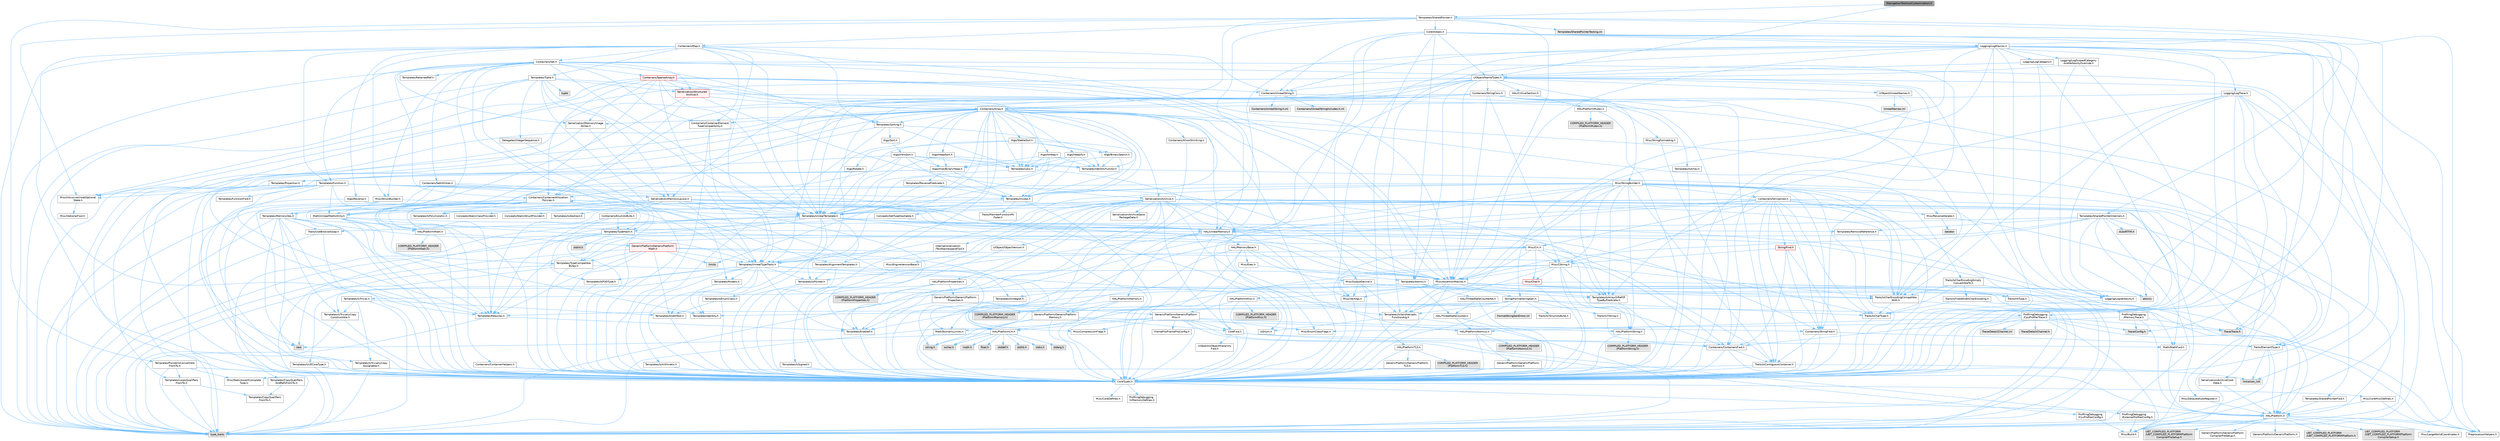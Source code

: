 digraph "INavigationToolIconCustomization.h"
{
 // INTERACTIVE_SVG=YES
 // LATEX_PDF_SIZE
  bgcolor="transparent";
  edge [fontname=Helvetica,fontsize=10,labelfontname=Helvetica,labelfontsize=10];
  node [fontname=Helvetica,fontsize=10,shape=box,height=0.2,width=0.4];
  Node1 [id="Node000001",label="INavigationToolIconCustomization.h",height=0.2,width=0.4,color="gray40", fillcolor="grey60", style="filled", fontcolor="black",tooltip=" "];
  Node1 -> Node2 [id="edge1_Node000001_Node000002",color="steelblue1",style="solid",tooltip=" "];
  Node2 [id="Node000002",label="Templates/SharedPointer.h",height=0.2,width=0.4,color="grey40", fillcolor="white", style="filled",URL="$d2/d17/SharedPointer_8h.html",tooltip=" "];
  Node2 -> Node3 [id="edge2_Node000002_Node000003",color="steelblue1",style="solid",tooltip=" "];
  Node3 [id="Node000003",label="CoreTypes.h",height=0.2,width=0.4,color="grey40", fillcolor="white", style="filled",URL="$dc/dec/CoreTypes_8h.html",tooltip=" "];
  Node3 -> Node4 [id="edge3_Node000003_Node000004",color="steelblue1",style="solid",tooltip=" "];
  Node4 [id="Node000004",label="HAL/Platform.h",height=0.2,width=0.4,color="grey40", fillcolor="white", style="filled",URL="$d9/dd0/Platform_8h.html",tooltip=" "];
  Node4 -> Node5 [id="edge4_Node000004_Node000005",color="steelblue1",style="solid",tooltip=" "];
  Node5 [id="Node000005",label="Misc/Build.h",height=0.2,width=0.4,color="grey40", fillcolor="white", style="filled",URL="$d3/dbb/Build_8h.html",tooltip=" "];
  Node4 -> Node6 [id="edge5_Node000004_Node000006",color="steelblue1",style="solid",tooltip=" "];
  Node6 [id="Node000006",label="Misc/LargeWorldCoordinates.h",height=0.2,width=0.4,color="grey40", fillcolor="white", style="filled",URL="$d2/dcb/LargeWorldCoordinates_8h.html",tooltip=" "];
  Node4 -> Node7 [id="edge6_Node000004_Node000007",color="steelblue1",style="solid",tooltip=" "];
  Node7 [id="Node000007",label="type_traits",height=0.2,width=0.4,color="grey60", fillcolor="#E0E0E0", style="filled",tooltip=" "];
  Node4 -> Node8 [id="edge7_Node000004_Node000008",color="steelblue1",style="solid",tooltip=" "];
  Node8 [id="Node000008",label="PreprocessorHelpers.h",height=0.2,width=0.4,color="grey40", fillcolor="white", style="filled",URL="$db/ddb/PreprocessorHelpers_8h.html",tooltip=" "];
  Node4 -> Node9 [id="edge8_Node000004_Node000009",color="steelblue1",style="solid",tooltip=" "];
  Node9 [id="Node000009",label="UBT_COMPILED_PLATFORM\l/UBT_COMPILED_PLATFORMPlatform\lCompilerPreSetup.h",height=0.2,width=0.4,color="grey60", fillcolor="#E0E0E0", style="filled",tooltip=" "];
  Node4 -> Node10 [id="edge9_Node000004_Node000010",color="steelblue1",style="solid",tooltip=" "];
  Node10 [id="Node000010",label="GenericPlatform/GenericPlatform\lCompilerPreSetup.h",height=0.2,width=0.4,color="grey40", fillcolor="white", style="filled",URL="$d9/dc8/GenericPlatformCompilerPreSetup_8h.html",tooltip=" "];
  Node4 -> Node11 [id="edge10_Node000004_Node000011",color="steelblue1",style="solid",tooltip=" "];
  Node11 [id="Node000011",label="GenericPlatform/GenericPlatform.h",height=0.2,width=0.4,color="grey40", fillcolor="white", style="filled",URL="$d6/d84/GenericPlatform_8h.html",tooltip=" "];
  Node4 -> Node12 [id="edge11_Node000004_Node000012",color="steelblue1",style="solid",tooltip=" "];
  Node12 [id="Node000012",label="UBT_COMPILED_PLATFORM\l/UBT_COMPILED_PLATFORMPlatform.h",height=0.2,width=0.4,color="grey60", fillcolor="#E0E0E0", style="filled",tooltip=" "];
  Node4 -> Node13 [id="edge12_Node000004_Node000013",color="steelblue1",style="solid",tooltip=" "];
  Node13 [id="Node000013",label="UBT_COMPILED_PLATFORM\l/UBT_COMPILED_PLATFORMPlatform\lCompilerSetup.h",height=0.2,width=0.4,color="grey60", fillcolor="#E0E0E0", style="filled",tooltip=" "];
  Node3 -> Node14 [id="edge13_Node000003_Node000014",color="steelblue1",style="solid",tooltip=" "];
  Node14 [id="Node000014",label="ProfilingDebugging\l/UMemoryDefines.h",height=0.2,width=0.4,color="grey40", fillcolor="white", style="filled",URL="$d2/da2/UMemoryDefines_8h.html",tooltip=" "];
  Node3 -> Node15 [id="edge14_Node000003_Node000015",color="steelblue1",style="solid",tooltip=" "];
  Node15 [id="Node000015",label="Misc/CoreMiscDefines.h",height=0.2,width=0.4,color="grey40", fillcolor="white", style="filled",URL="$da/d38/CoreMiscDefines_8h.html",tooltip=" "];
  Node15 -> Node4 [id="edge15_Node000015_Node000004",color="steelblue1",style="solid",tooltip=" "];
  Node15 -> Node8 [id="edge16_Node000015_Node000008",color="steelblue1",style="solid",tooltip=" "];
  Node3 -> Node16 [id="edge17_Node000003_Node000016",color="steelblue1",style="solid",tooltip=" "];
  Node16 [id="Node000016",label="Misc/CoreDefines.h",height=0.2,width=0.4,color="grey40", fillcolor="white", style="filled",URL="$d3/dd2/CoreDefines_8h.html",tooltip=" "];
  Node2 -> Node17 [id="edge18_Node000002_Node000017",color="steelblue1",style="solid",tooltip=" "];
  Node17 [id="Node000017",label="Misc/IntrusiveUnsetOptional\lState.h",height=0.2,width=0.4,color="grey40", fillcolor="white", style="filled",URL="$d2/d0a/IntrusiveUnsetOptionalState_8h.html",tooltip=" "];
  Node17 -> Node18 [id="edge19_Node000017_Node000018",color="steelblue1",style="solid",tooltip=" "];
  Node18 [id="Node000018",label="Misc/OptionalFwd.h",height=0.2,width=0.4,color="grey40", fillcolor="white", style="filled",URL="$dc/d50/OptionalFwd_8h.html",tooltip=" "];
  Node2 -> Node19 [id="edge20_Node000002_Node000019",color="steelblue1",style="solid",tooltip=" "];
  Node19 [id="Node000019",label="Templates/PointerIsConvertible\lFromTo.h",height=0.2,width=0.4,color="grey40", fillcolor="white", style="filled",URL="$d6/d65/PointerIsConvertibleFromTo_8h.html",tooltip=" "];
  Node19 -> Node3 [id="edge21_Node000019_Node000003",color="steelblue1",style="solid",tooltip=" "];
  Node19 -> Node20 [id="edge22_Node000019_Node000020",color="steelblue1",style="solid",tooltip=" "];
  Node20 [id="Node000020",label="Misc/StaticAssertComplete\lType.h",height=0.2,width=0.4,color="grey40", fillcolor="white", style="filled",URL="$d5/d4e/StaticAssertCompleteType_8h.html",tooltip=" "];
  Node19 -> Node21 [id="edge23_Node000019_Node000021",color="steelblue1",style="solid",tooltip=" "];
  Node21 [id="Node000021",label="Templates/LosesQualifiers\lFromTo.h",height=0.2,width=0.4,color="grey40", fillcolor="white", style="filled",URL="$d2/db3/LosesQualifiersFromTo_8h.html",tooltip=" "];
  Node21 -> Node22 [id="edge24_Node000021_Node000022",color="steelblue1",style="solid",tooltip=" "];
  Node22 [id="Node000022",label="Templates/CopyQualifiers\lFromTo.h",height=0.2,width=0.4,color="grey40", fillcolor="white", style="filled",URL="$d5/db4/CopyQualifiersFromTo_8h.html",tooltip=" "];
  Node21 -> Node7 [id="edge25_Node000021_Node000007",color="steelblue1",style="solid",tooltip=" "];
  Node19 -> Node7 [id="edge26_Node000019_Node000007",color="steelblue1",style="solid",tooltip=" "];
  Node2 -> Node23 [id="edge27_Node000002_Node000023",color="steelblue1",style="solid",tooltip=" "];
  Node23 [id="Node000023",label="Misc/AssertionMacros.h",height=0.2,width=0.4,color="grey40", fillcolor="white", style="filled",URL="$d0/dfa/AssertionMacros_8h.html",tooltip=" "];
  Node23 -> Node3 [id="edge28_Node000023_Node000003",color="steelblue1",style="solid",tooltip=" "];
  Node23 -> Node4 [id="edge29_Node000023_Node000004",color="steelblue1",style="solid",tooltip=" "];
  Node23 -> Node24 [id="edge30_Node000023_Node000024",color="steelblue1",style="solid",tooltip=" "];
  Node24 [id="Node000024",label="HAL/PlatformMisc.h",height=0.2,width=0.4,color="grey40", fillcolor="white", style="filled",URL="$d0/df5/PlatformMisc_8h.html",tooltip=" "];
  Node24 -> Node3 [id="edge31_Node000024_Node000003",color="steelblue1",style="solid",tooltip=" "];
  Node24 -> Node25 [id="edge32_Node000024_Node000025",color="steelblue1",style="solid",tooltip=" "];
  Node25 [id="Node000025",label="GenericPlatform/GenericPlatform\lMisc.h",height=0.2,width=0.4,color="grey40", fillcolor="white", style="filled",URL="$db/d9a/GenericPlatformMisc_8h.html",tooltip=" "];
  Node25 -> Node26 [id="edge33_Node000025_Node000026",color="steelblue1",style="solid",tooltip=" "];
  Node26 [id="Node000026",label="Containers/StringFwd.h",height=0.2,width=0.4,color="grey40", fillcolor="white", style="filled",URL="$df/d37/StringFwd_8h.html",tooltip=" "];
  Node26 -> Node3 [id="edge34_Node000026_Node000003",color="steelblue1",style="solid",tooltip=" "];
  Node26 -> Node27 [id="edge35_Node000026_Node000027",color="steelblue1",style="solid",tooltip=" "];
  Node27 [id="Node000027",label="Traits/ElementType.h",height=0.2,width=0.4,color="grey40", fillcolor="white", style="filled",URL="$d5/d4f/ElementType_8h.html",tooltip=" "];
  Node27 -> Node4 [id="edge36_Node000027_Node000004",color="steelblue1",style="solid",tooltip=" "];
  Node27 -> Node28 [id="edge37_Node000027_Node000028",color="steelblue1",style="solid",tooltip=" "];
  Node28 [id="Node000028",label="initializer_list",height=0.2,width=0.4,color="grey60", fillcolor="#E0E0E0", style="filled",tooltip=" "];
  Node27 -> Node7 [id="edge38_Node000027_Node000007",color="steelblue1",style="solid",tooltip=" "];
  Node26 -> Node29 [id="edge39_Node000026_Node000029",color="steelblue1",style="solid",tooltip=" "];
  Node29 [id="Node000029",label="Traits/IsContiguousContainer.h",height=0.2,width=0.4,color="grey40", fillcolor="white", style="filled",URL="$d5/d3c/IsContiguousContainer_8h.html",tooltip=" "];
  Node29 -> Node3 [id="edge40_Node000029_Node000003",color="steelblue1",style="solid",tooltip=" "];
  Node29 -> Node20 [id="edge41_Node000029_Node000020",color="steelblue1",style="solid",tooltip=" "];
  Node29 -> Node28 [id="edge42_Node000029_Node000028",color="steelblue1",style="solid",tooltip=" "];
  Node25 -> Node30 [id="edge43_Node000025_Node000030",color="steelblue1",style="solid",tooltip=" "];
  Node30 [id="Node000030",label="CoreFwd.h",height=0.2,width=0.4,color="grey40", fillcolor="white", style="filled",URL="$d1/d1e/CoreFwd_8h.html",tooltip=" "];
  Node30 -> Node3 [id="edge44_Node000030_Node000003",color="steelblue1",style="solid",tooltip=" "];
  Node30 -> Node31 [id="edge45_Node000030_Node000031",color="steelblue1",style="solid",tooltip=" "];
  Node31 [id="Node000031",label="Containers/ContainersFwd.h",height=0.2,width=0.4,color="grey40", fillcolor="white", style="filled",URL="$d4/d0a/ContainersFwd_8h.html",tooltip=" "];
  Node31 -> Node4 [id="edge46_Node000031_Node000004",color="steelblue1",style="solid",tooltip=" "];
  Node31 -> Node3 [id="edge47_Node000031_Node000003",color="steelblue1",style="solid",tooltip=" "];
  Node31 -> Node29 [id="edge48_Node000031_Node000029",color="steelblue1",style="solid",tooltip=" "];
  Node30 -> Node32 [id="edge49_Node000030_Node000032",color="steelblue1",style="solid",tooltip=" "];
  Node32 [id="Node000032",label="Math/MathFwd.h",height=0.2,width=0.4,color="grey40", fillcolor="white", style="filled",URL="$d2/d10/MathFwd_8h.html",tooltip=" "];
  Node32 -> Node4 [id="edge50_Node000032_Node000004",color="steelblue1",style="solid",tooltip=" "];
  Node30 -> Node33 [id="edge51_Node000030_Node000033",color="steelblue1",style="solid",tooltip=" "];
  Node33 [id="Node000033",label="UObject/UObjectHierarchy\lFwd.h",height=0.2,width=0.4,color="grey40", fillcolor="white", style="filled",URL="$d3/d13/UObjectHierarchyFwd_8h.html",tooltip=" "];
  Node25 -> Node3 [id="edge52_Node000025_Node000003",color="steelblue1",style="solid",tooltip=" "];
  Node25 -> Node34 [id="edge53_Node000025_Node000034",color="steelblue1",style="solid",tooltip=" "];
  Node34 [id="Node000034",label="FramePro/FrameProConfig.h",height=0.2,width=0.4,color="grey40", fillcolor="white", style="filled",URL="$d7/d90/FrameProConfig_8h.html",tooltip=" "];
  Node25 -> Node35 [id="edge54_Node000025_Node000035",color="steelblue1",style="solid",tooltip=" "];
  Node35 [id="Node000035",label="HAL/PlatformCrt.h",height=0.2,width=0.4,color="grey40", fillcolor="white", style="filled",URL="$d8/d75/PlatformCrt_8h.html",tooltip=" "];
  Node35 -> Node36 [id="edge55_Node000035_Node000036",color="steelblue1",style="solid",tooltip=" "];
  Node36 [id="Node000036",label="new",height=0.2,width=0.4,color="grey60", fillcolor="#E0E0E0", style="filled",tooltip=" "];
  Node35 -> Node37 [id="edge56_Node000035_Node000037",color="steelblue1",style="solid",tooltip=" "];
  Node37 [id="Node000037",label="wchar.h",height=0.2,width=0.4,color="grey60", fillcolor="#E0E0E0", style="filled",tooltip=" "];
  Node35 -> Node38 [id="edge57_Node000035_Node000038",color="steelblue1",style="solid",tooltip=" "];
  Node38 [id="Node000038",label="stddef.h",height=0.2,width=0.4,color="grey60", fillcolor="#E0E0E0", style="filled",tooltip=" "];
  Node35 -> Node39 [id="edge58_Node000035_Node000039",color="steelblue1",style="solid",tooltip=" "];
  Node39 [id="Node000039",label="stdlib.h",height=0.2,width=0.4,color="grey60", fillcolor="#E0E0E0", style="filled",tooltip=" "];
  Node35 -> Node40 [id="edge59_Node000035_Node000040",color="steelblue1",style="solid",tooltip=" "];
  Node40 [id="Node000040",label="stdio.h",height=0.2,width=0.4,color="grey60", fillcolor="#E0E0E0", style="filled",tooltip=" "];
  Node35 -> Node41 [id="edge60_Node000035_Node000041",color="steelblue1",style="solid",tooltip=" "];
  Node41 [id="Node000041",label="stdarg.h",height=0.2,width=0.4,color="grey60", fillcolor="#E0E0E0", style="filled",tooltip=" "];
  Node35 -> Node42 [id="edge61_Node000035_Node000042",color="steelblue1",style="solid",tooltip=" "];
  Node42 [id="Node000042",label="math.h",height=0.2,width=0.4,color="grey60", fillcolor="#E0E0E0", style="filled",tooltip=" "];
  Node35 -> Node43 [id="edge62_Node000035_Node000043",color="steelblue1",style="solid",tooltip=" "];
  Node43 [id="Node000043",label="float.h",height=0.2,width=0.4,color="grey60", fillcolor="#E0E0E0", style="filled",tooltip=" "];
  Node35 -> Node44 [id="edge63_Node000035_Node000044",color="steelblue1",style="solid",tooltip=" "];
  Node44 [id="Node000044",label="string.h",height=0.2,width=0.4,color="grey60", fillcolor="#E0E0E0", style="filled",tooltip=" "];
  Node25 -> Node45 [id="edge64_Node000025_Node000045",color="steelblue1",style="solid",tooltip=" "];
  Node45 [id="Node000045",label="Math/NumericLimits.h",height=0.2,width=0.4,color="grey40", fillcolor="white", style="filled",URL="$df/d1b/NumericLimits_8h.html",tooltip=" "];
  Node45 -> Node3 [id="edge65_Node000045_Node000003",color="steelblue1",style="solid",tooltip=" "];
  Node25 -> Node46 [id="edge66_Node000025_Node000046",color="steelblue1",style="solid",tooltip=" "];
  Node46 [id="Node000046",label="Misc/CompressionFlags.h",height=0.2,width=0.4,color="grey40", fillcolor="white", style="filled",URL="$d9/d76/CompressionFlags_8h.html",tooltip=" "];
  Node25 -> Node47 [id="edge67_Node000025_Node000047",color="steelblue1",style="solid",tooltip=" "];
  Node47 [id="Node000047",label="Misc/EnumClassFlags.h",height=0.2,width=0.4,color="grey40", fillcolor="white", style="filled",URL="$d8/de7/EnumClassFlags_8h.html",tooltip=" "];
  Node25 -> Node48 [id="edge68_Node000025_Node000048",color="steelblue1",style="solid",tooltip=" "];
  Node48 [id="Node000048",label="ProfilingDebugging\l/CsvProfilerConfig.h",height=0.2,width=0.4,color="grey40", fillcolor="white", style="filled",URL="$d3/d88/CsvProfilerConfig_8h.html",tooltip=" "];
  Node48 -> Node5 [id="edge69_Node000048_Node000005",color="steelblue1",style="solid",tooltip=" "];
  Node25 -> Node49 [id="edge70_Node000025_Node000049",color="steelblue1",style="solid",tooltip=" "];
  Node49 [id="Node000049",label="ProfilingDebugging\l/ExternalProfilerConfig.h",height=0.2,width=0.4,color="grey40", fillcolor="white", style="filled",URL="$d3/dbb/ExternalProfilerConfig_8h.html",tooltip=" "];
  Node49 -> Node5 [id="edge71_Node000049_Node000005",color="steelblue1",style="solid",tooltip=" "];
  Node24 -> Node50 [id="edge72_Node000024_Node000050",color="steelblue1",style="solid",tooltip=" "];
  Node50 [id="Node000050",label="COMPILED_PLATFORM_HEADER\l(PlatformMisc.h)",height=0.2,width=0.4,color="grey60", fillcolor="#E0E0E0", style="filled",tooltip=" "];
  Node24 -> Node51 [id="edge73_Node000024_Node000051",color="steelblue1",style="solid",tooltip=" "];
  Node51 [id="Node000051",label="ProfilingDebugging\l/CpuProfilerTrace.h",height=0.2,width=0.4,color="grey40", fillcolor="white", style="filled",URL="$da/dcb/CpuProfilerTrace_8h.html",tooltip=" "];
  Node51 -> Node3 [id="edge74_Node000051_Node000003",color="steelblue1",style="solid",tooltip=" "];
  Node51 -> Node31 [id="edge75_Node000051_Node000031",color="steelblue1",style="solid",tooltip=" "];
  Node51 -> Node52 [id="edge76_Node000051_Node000052",color="steelblue1",style="solid",tooltip=" "];
  Node52 [id="Node000052",label="HAL/PlatformAtomics.h",height=0.2,width=0.4,color="grey40", fillcolor="white", style="filled",URL="$d3/d36/PlatformAtomics_8h.html",tooltip=" "];
  Node52 -> Node3 [id="edge77_Node000052_Node000003",color="steelblue1",style="solid",tooltip=" "];
  Node52 -> Node53 [id="edge78_Node000052_Node000053",color="steelblue1",style="solid",tooltip=" "];
  Node53 [id="Node000053",label="GenericPlatform/GenericPlatform\lAtomics.h",height=0.2,width=0.4,color="grey40", fillcolor="white", style="filled",URL="$da/d72/GenericPlatformAtomics_8h.html",tooltip=" "];
  Node53 -> Node3 [id="edge79_Node000053_Node000003",color="steelblue1",style="solid",tooltip=" "];
  Node52 -> Node54 [id="edge80_Node000052_Node000054",color="steelblue1",style="solid",tooltip=" "];
  Node54 [id="Node000054",label="COMPILED_PLATFORM_HEADER\l(PlatformAtomics.h)",height=0.2,width=0.4,color="grey60", fillcolor="#E0E0E0", style="filled",tooltip=" "];
  Node51 -> Node8 [id="edge81_Node000051_Node000008",color="steelblue1",style="solid",tooltip=" "];
  Node51 -> Node5 [id="edge82_Node000051_Node000005",color="steelblue1",style="solid",tooltip=" "];
  Node51 -> Node55 [id="edge83_Node000051_Node000055",color="steelblue1",style="solid",tooltip=" "];
  Node55 [id="Node000055",label="Trace/Config.h",height=0.2,width=0.4,color="grey60", fillcolor="#E0E0E0", style="filled",tooltip=" "];
  Node51 -> Node56 [id="edge84_Node000051_Node000056",color="steelblue1",style="solid",tooltip=" "];
  Node56 [id="Node000056",label="Trace/Detail/Channel.h",height=0.2,width=0.4,color="grey60", fillcolor="#E0E0E0", style="filled",tooltip=" "];
  Node51 -> Node57 [id="edge85_Node000051_Node000057",color="steelblue1",style="solid",tooltip=" "];
  Node57 [id="Node000057",label="Trace/Detail/Channel.inl",height=0.2,width=0.4,color="grey60", fillcolor="#E0E0E0", style="filled",tooltip=" "];
  Node51 -> Node58 [id="edge86_Node000051_Node000058",color="steelblue1",style="solid",tooltip=" "];
  Node58 [id="Node000058",label="Trace/Trace.h",height=0.2,width=0.4,color="grey60", fillcolor="#E0E0E0", style="filled",tooltip=" "];
  Node23 -> Node8 [id="edge87_Node000023_Node000008",color="steelblue1",style="solid",tooltip=" "];
  Node23 -> Node59 [id="edge88_Node000023_Node000059",color="steelblue1",style="solid",tooltip=" "];
  Node59 [id="Node000059",label="Templates/EnableIf.h",height=0.2,width=0.4,color="grey40", fillcolor="white", style="filled",URL="$d7/d60/EnableIf_8h.html",tooltip=" "];
  Node59 -> Node3 [id="edge89_Node000059_Node000003",color="steelblue1",style="solid",tooltip=" "];
  Node23 -> Node60 [id="edge90_Node000023_Node000060",color="steelblue1",style="solid",tooltip=" "];
  Node60 [id="Node000060",label="Templates/IsArrayOrRefOf\lTypeByPredicate.h",height=0.2,width=0.4,color="grey40", fillcolor="white", style="filled",URL="$d6/da1/IsArrayOrRefOfTypeByPredicate_8h.html",tooltip=" "];
  Node60 -> Node3 [id="edge91_Node000060_Node000003",color="steelblue1",style="solid",tooltip=" "];
  Node23 -> Node61 [id="edge92_Node000023_Node000061",color="steelblue1",style="solid",tooltip=" "];
  Node61 [id="Node000061",label="Templates/IsValidVariadic\lFunctionArg.h",height=0.2,width=0.4,color="grey40", fillcolor="white", style="filled",URL="$d0/dc8/IsValidVariadicFunctionArg_8h.html",tooltip=" "];
  Node61 -> Node3 [id="edge93_Node000061_Node000003",color="steelblue1",style="solid",tooltip=" "];
  Node61 -> Node62 [id="edge94_Node000061_Node000062",color="steelblue1",style="solid",tooltip=" "];
  Node62 [id="Node000062",label="IsEnum.h",height=0.2,width=0.4,color="grey40", fillcolor="white", style="filled",URL="$d4/de5/IsEnum_8h.html",tooltip=" "];
  Node61 -> Node7 [id="edge95_Node000061_Node000007",color="steelblue1",style="solid",tooltip=" "];
  Node23 -> Node63 [id="edge96_Node000023_Node000063",color="steelblue1",style="solid",tooltip=" "];
  Node63 [id="Node000063",label="Traits/IsCharEncodingCompatible\lWith.h",height=0.2,width=0.4,color="grey40", fillcolor="white", style="filled",URL="$df/dd1/IsCharEncodingCompatibleWith_8h.html",tooltip=" "];
  Node63 -> Node7 [id="edge97_Node000063_Node000007",color="steelblue1",style="solid",tooltip=" "];
  Node63 -> Node64 [id="edge98_Node000063_Node000064",color="steelblue1",style="solid",tooltip=" "];
  Node64 [id="Node000064",label="Traits/IsCharType.h",height=0.2,width=0.4,color="grey40", fillcolor="white", style="filled",URL="$db/d51/IsCharType_8h.html",tooltip=" "];
  Node64 -> Node3 [id="edge99_Node000064_Node000003",color="steelblue1",style="solid",tooltip=" "];
  Node23 -> Node65 [id="edge100_Node000023_Node000065",color="steelblue1",style="solid",tooltip=" "];
  Node65 [id="Node000065",label="Misc/VarArgs.h",height=0.2,width=0.4,color="grey40", fillcolor="white", style="filled",URL="$d5/d6f/VarArgs_8h.html",tooltip=" "];
  Node65 -> Node3 [id="edge101_Node000065_Node000003",color="steelblue1",style="solid",tooltip=" "];
  Node23 -> Node66 [id="edge102_Node000023_Node000066",color="steelblue1",style="solid",tooltip=" "];
  Node66 [id="Node000066",label="String/FormatStringSan.h",height=0.2,width=0.4,color="grey40", fillcolor="white", style="filled",URL="$d3/d8b/FormatStringSan_8h.html",tooltip=" "];
  Node66 -> Node7 [id="edge103_Node000066_Node000007",color="steelblue1",style="solid",tooltip=" "];
  Node66 -> Node3 [id="edge104_Node000066_Node000003",color="steelblue1",style="solid",tooltip=" "];
  Node66 -> Node67 [id="edge105_Node000066_Node000067",color="steelblue1",style="solid",tooltip=" "];
  Node67 [id="Node000067",label="Templates/Requires.h",height=0.2,width=0.4,color="grey40", fillcolor="white", style="filled",URL="$dc/d96/Requires_8h.html",tooltip=" "];
  Node67 -> Node59 [id="edge106_Node000067_Node000059",color="steelblue1",style="solid",tooltip=" "];
  Node67 -> Node7 [id="edge107_Node000067_Node000007",color="steelblue1",style="solid",tooltip=" "];
  Node66 -> Node68 [id="edge108_Node000066_Node000068",color="steelblue1",style="solid",tooltip=" "];
  Node68 [id="Node000068",label="Templates/Identity.h",height=0.2,width=0.4,color="grey40", fillcolor="white", style="filled",URL="$d0/dd5/Identity_8h.html",tooltip=" "];
  Node66 -> Node61 [id="edge109_Node000066_Node000061",color="steelblue1",style="solid",tooltip=" "];
  Node66 -> Node64 [id="edge110_Node000066_Node000064",color="steelblue1",style="solid",tooltip=" "];
  Node66 -> Node69 [id="edge111_Node000066_Node000069",color="steelblue1",style="solid",tooltip=" "];
  Node69 [id="Node000069",label="Traits/IsTEnumAsByte.h",height=0.2,width=0.4,color="grey40", fillcolor="white", style="filled",URL="$d1/de6/IsTEnumAsByte_8h.html",tooltip=" "];
  Node66 -> Node70 [id="edge112_Node000066_Node000070",color="steelblue1",style="solid",tooltip=" "];
  Node70 [id="Node000070",label="Traits/IsTString.h",height=0.2,width=0.4,color="grey40", fillcolor="white", style="filled",URL="$d0/df8/IsTString_8h.html",tooltip=" "];
  Node70 -> Node31 [id="edge113_Node000070_Node000031",color="steelblue1",style="solid",tooltip=" "];
  Node66 -> Node31 [id="edge114_Node000066_Node000031",color="steelblue1",style="solid",tooltip=" "];
  Node66 -> Node71 [id="edge115_Node000066_Node000071",color="steelblue1",style="solid",tooltip=" "];
  Node71 [id="Node000071",label="FormatStringSanErrors.inl",height=0.2,width=0.4,color="grey60", fillcolor="#E0E0E0", style="filled",tooltip=" "];
  Node23 -> Node72 [id="edge116_Node000023_Node000072",color="steelblue1",style="solid",tooltip=" "];
  Node72 [id="Node000072",label="atomic",height=0.2,width=0.4,color="grey60", fillcolor="#E0E0E0", style="filled",tooltip=" "];
  Node2 -> Node73 [id="edge117_Node000002_Node000073",color="steelblue1",style="solid",tooltip=" "];
  Node73 [id="Node000073",label="HAL/UnrealMemory.h",height=0.2,width=0.4,color="grey40", fillcolor="white", style="filled",URL="$d9/d96/UnrealMemory_8h.html",tooltip=" "];
  Node73 -> Node3 [id="edge118_Node000073_Node000003",color="steelblue1",style="solid",tooltip=" "];
  Node73 -> Node74 [id="edge119_Node000073_Node000074",color="steelblue1",style="solid",tooltip=" "];
  Node74 [id="Node000074",label="GenericPlatform/GenericPlatform\lMemory.h",height=0.2,width=0.4,color="grey40", fillcolor="white", style="filled",URL="$dd/d22/GenericPlatformMemory_8h.html",tooltip=" "];
  Node74 -> Node30 [id="edge120_Node000074_Node000030",color="steelblue1",style="solid",tooltip=" "];
  Node74 -> Node3 [id="edge121_Node000074_Node000003",color="steelblue1",style="solid",tooltip=" "];
  Node74 -> Node75 [id="edge122_Node000074_Node000075",color="steelblue1",style="solid",tooltip=" "];
  Node75 [id="Node000075",label="HAL/PlatformString.h",height=0.2,width=0.4,color="grey40", fillcolor="white", style="filled",URL="$db/db5/PlatformString_8h.html",tooltip=" "];
  Node75 -> Node3 [id="edge123_Node000075_Node000003",color="steelblue1",style="solid",tooltip=" "];
  Node75 -> Node76 [id="edge124_Node000075_Node000076",color="steelblue1",style="solid",tooltip=" "];
  Node76 [id="Node000076",label="COMPILED_PLATFORM_HEADER\l(PlatformString.h)",height=0.2,width=0.4,color="grey60", fillcolor="#E0E0E0", style="filled",tooltip=" "];
  Node74 -> Node44 [id="edge125_Node000074_Node000044",color="steelblue1",style="solid",tooltip=" "];
  Node74 -> Node37 [id="edge126_Node000074_Node000037",color="steelblue1",style="solid",tooltip=" "];
  Node73 -> Node77 [id="edge127_Node000073_Node000077",color="steelblue1",style="solid",tooltip=" "];
  Node77 [id="Node000077",label="HAL/MemoryBase.h",height=0.2,width=0.4,color="grey40", fillcolor="white", style="filled",URL="$d6/d9f/MemoryBase_8h.html",tooltip=" "];
  Node77 -> Node3 [id="edge128_Node000077_Node000003",color="steelblue1",style="solid",tooltip=" "];
  Node77 -> Node52 [id="edge129_Node000077_Node000052",color="steelblue1",style="solid",tooltip=" "];
  Node77 -> Node35 [id="edge130_Node000077_Node000035",color="steelblue1",style="solid",tooltip=" "];
  Node77 -> Node78 [id="edge131_Node000077_Node000078",color="steelblue1",style="solid",tooltip=" "];
  Node78 [id="Node000078",label="Misc/Exec.h",height=0.2,width=0.4,color="grey40", fillcolor="white", style="filled",URL="$de/ddb/Exec_8h.html",tooltip=" "];
  Node78 -> Node3 [id="edge132_Node000078_Node000003",color="steelblue1",style="solid",tooltip=" "];
  Node78 -> Node23 [id="edge133_Node000078_Node000023",color="steelblue1",style="solid",tooltip=" "];
  Node77 -> Node79 [id="edge134_Node000077_Node000079",color="steelblue1",style="solid",tooltip=" "];
  Node79 [id="Node000079",label="Misc/OutputDevice.h",height=0.2,width=0.4,color="grey40", fillcolor="white", style="filled",URL="$d7/d32/OutputDevice_8h.html",tooltip=" "];
  Node79 -> Node30 [id="edge135_Node000079_Node000030",color="steelblue1",style="solid",tooltip=" "];
  Node79 -> Node3 [id="edge136_Node000079_Node000003",color="steelblue1",style="solid",tooltip=" "];
  Node79 -> Node80 [id="edge137_Node000079_Node000080",color="steelblue1",style="solid",tooltip=" "];
  Node80 [id="Node000080",label="Logging/LogVerbosity.h",height=0.2,width=0.4,color="grey40", fillcolor="white", style="filled",URL="$d2/d8f/LogVerbosity_8h.html",tooltip=" "];
  Node80 -> Node3 [id="edge138_Node000080_Node000003",color="steelblue1",style="solid",tooltip=" "];
  Node79 -> Node65 [id="edge139_Node000079_Node000065",color="steelblue1",style="solid",tooltip=" "];
  Node79 -> Node60 [id="edge140_Node000079_Node000060",color="steelblue1",style="solid",tooltip=" "];
  Node79 -> Node61 [id="edge141_Node000079_Node000061",color="steelblue1",style="solid",tooltip=" "];
  Node79 -> Node63 [id="edge142_Node000079_Node000063",color="steelblue1",style="solid",tooltip=" "];
  Node77 -> Node81 [id="edge143_Node000077_Node000081",color="steelblue1",style="solid",tooltip=" "];
  Node81 [id="Node000081",label="Templates/Atomic.h",height=0.2,width=0.4,color="grey40", fillcolor="white", style="filled",URL="$d3/d91/Atomic_8h.html",tooltip=" "];
  Node81 -> Node82 [id="edge144_Node000081_Node000082",color="steelblue1",style="solid",tooltip=" "];
  Node82 [id="Node000082",label="HAL/ThreadSafeCounter.h",height=0.2,width=0.4,color="grey40", fillcolor="white", style="filled",URL="$dc/dc9/ThreadSafeCounter_8h.html",tooltip=" "];
  Node82 -> Node3 [id="edge145_Node000082_Node000003",color="steelblue1",style="solid",tooltip=" "];
  Node82 -> Node52 [id="edge146_Node000082_Node000052",color="steelblue1",style="solid",tooltip=" "];
  Node81 -> Node83 [id="edge147_Node000081_Node000083",color="steelblue1",style="solid",tooltip=" "];
  Node83 [id="Node000083",label="HAL/ThreadSafeCounter64.h",height=0.2,width=0.4,color="grey40", fillcolor="white", style="filled",URL="$d0/d12/ThreadSafeCounter64_8h.html",tooltip=" "];
  Node83 -> Node3 [id="edge148_Node000083_Node000003",color="steelblue1",style="solid",tooltip=" "];
  Node83 -> Node82 [id="edge149_Node000083_Node000082",color="steelblue1",style="solid",tooltip=" "];
  Node81 -> Node84 [id="edge150_Node000081_Node000084",color="steelblue1",style="solid",tooltip=" "];
  Node84 [id="Node000084",label="Templates/IsIntegral.h",height=0.2,width=0.4,color="grey40", fillcolor="white", style="filled",URL="$da/d64/IsIntegral_8h.html",tooltip=" "];
  Node84 -> Node3 [id="edge151_Node000084_Node000003",color="steelblue1",style="solid",tooltip=" "];
  Node81 -> Node85 [id="edge152_Node000081_Node000085",color="steelblue1",style="solid",tooltip=" "];
  Node85 [id="Node000085",label="Templates/IsTrivial.h",height=0.2,width=0.4,color="grey40", fillcolor="white", style="filled",URL="$da/d4c/IsTrivial_8h.html",tooltip=" "];
  Node85 -> Node86 [id="edge153_Node000085_Node000086",color="steelblue1",style="solid",tooltip=" "];
  Node86 [id="Node000086",label="Templates/AndOrNot.h",height=0.2,width=0.4,color="grey40", fillcolor="white", style="filled",URL="$db/d0a/AndOrNot_8h.html",tooltip=" "];
  Node86 -> Node3 [id="edge154_Node000086_Node000003",color="steelblue1",style="solid",tooltip=" "];
  Node85 -> Node87 [id="edge155_Node000085_Node000087",color="steelblue1",style="solid",tooltip=" "];
  Node87 [id="Node000087",label="Templates/IsTriviallyCopy\lConstructible.h",height=0.2,width=0.4,color="grey40", fillcolor="white", style="filled",URL="$d3/d78/IsTriviallyCopyConstructible_8h.html",tooltip=" "];
  Node87 -> Node3 [id="edge156_Node000087_Node000003",color="steelblue1",style="solid",tooltip=" "];
  Node87 -> Node7 [id="edge157_Node000087_Node000007",color="steelblue1",style="solid",tooltip=" "];
  Node85 -> Node88 [id="edge158_Node000085_Node000088",color="steelblue1",style="solid",tooltip=" "];
  Node88 [id="Node000088",label="Templates/IsTriviallyCopy\lAssignable.h",height=0.2,width=0.4,color="grey40", fillcolor="white", style="filled",URL="$d2/df2/IsTriviallyCopyAssignable_8h.html",tooltip=" "];
  Node88 -> Node3 [id="edge159_Node000088_Node000003",color="steelblue1",style="solid",tooltip=" "];
  Node88 -> Node7 [id="edge160_Node000088_Node000007",color="steelblue1",style="solid",tooltip=" "];
  Node85 -> Node7 [id="edge161_Node000085_Node000007",color="steelblue1",style="solid",tooltip=" "];
  Node81 -> Node89 [id="edge162_Node000081_Node000089",color="steelblue1",style="solid",tooltip=" "];
  Node89 [id="Node000089",label="Traits/IntType.h",height=0.2,width=0.4,color="grey40", fillcolor="white", style="filled",URL="$d7/deb/IntType_8h.html",tooltip=" "];
  Node89 -> Node4 [id="edge163_Node000089_Node000004",color="steelblue1",style="solid",tooltip=" "];
  Node81 -> Node72 [id="edge164_Node000081_Node000072",color="steelblue1",style="solid",tooltip=" "];
  Node73 -> Node90 [id="edge165_Node000073_Node000090",color="steelblue1",style="solid",tooltip=" "];
  Node90 [id="Node000090",label="HAL/PlatformMemory.h",height=0.2,width=0.4,color="grey40", fillcolor="white", style="filled",URL="$de/d68/PlatformMemory_8h.html",tooltip=" "];
  Node90 -> Node3 [id="edge166_Node000090_Node000003",color="steelblue1",style="solid",tooltip=" "];
  Node90 -> Node74 [id="edge167_Node000090_Node000074",color="steelblue1",style="solid",tooltip=" "];
  Node90 -> Node91 [id="edge168_Node000090_Node000091",color="steelblue1",style="solid",tooltip=" "];
  Node91 [id="Node000091",label="COMPILED_PLATFORM_HEADER\l(PlatformMemory.h)",height=0.2,width=0.4,color="grey60", fillcolor="#E0E0E0", style="filled",tooltip=" "];
  Node73 -> Node92 [id="edge169_Node000073_Node000092",color="steelblue1",style="solid",tooltip=" "];
  Node92 [id="Node000092",label="ProfilingDebugging\l/MemoryTrace.h",height=0.2,width=0.4,color="grey40", fillcolor="white", style="filled",URL="$da/dd7/MemoryTrace_8h.html",tooltip=" "];
  Node92 -> Node4 [id="edge170_Node000092_Node000004",color="steelblue1",style="solid",tooltip=" "];
  Node92 -> Node47 [id="edge171_Node000092_Node000047",color="steelblue1",style="solid",tooltip=" "];
  Node92 -> Node55 [id="edge172_Node000092_Node000055",color="steelblue1",style="solid",tooltip=" "];
  Node92 -> Node58 [id="edge173_Node000092_Node000058",color="steelblue1",style="solid",tooltip=" "];
  Node73 -> Node93 [id="edge174_Node000073_Node000093",color="steelblue1",style="solid",tooltip=" "];
  Node93 [id="Node000093",label="Templates/IsPointer.h",height=0.2,width=0.4,color="grey40", fillcolor="white", style="filled",URL="$d7/d05/IsPointer_8h.html",tooltip=" "];
  Node93 -> Node3 [id="edge175_Node000093_Node000003",color="steelblue1",style="solid",tooltip=" "];
  Node2 -> Node94 [id="edge176_Node000002_Node000094",color="steelblue1",style="solid",tooltip=" "];
  Node94 [id="Node000094",label="Containers/Array.h",height=0.2,width=0.4,color="grey40", fillcolor="white", style="filled",URL="$df/dd0/Array_8h.html",tooltip=" "];
  Node94 -> Node3 [id="edge177_Node000094_Node000003",color="steelblue1",style="solid",tooltip=" "];
  Node94 -> Node23 [id="edge178_Node000094_Node000023",color="steelblue1",style="solid",tooltip=" "];
  Node94 -> Node17 [id="edge179_Node000094_Node000017",color="steelblue1",style="solid",tooltip=" "];
  Node94 -> Node95 [id="edge180_Node000094_Node000095",color="steelblue1",style="solid",tooltip=" "];
  Node95 [id="Node000095",label="Misc/ReverseIterate.h",height=0.2,width=0.4,color="grey40", fillcolor="white", style="filled",URL="$db/de3/ReverseIterate_8h.html",tooltip=" "];
  Node95 -> Node4 [id="edge181_Node000095_Node000004",color="steelblue1",style="solid",tooltip=" "];
  Node95 -> Node96 [id="edge182_Node000095_Node000096",color="steelblue1",style="solid",tooltip=" "];
  Node96 [id="Node000096",label="iterator",height=0.2,width=0.4,color="grey60", fillcolor="#E0E0E0", style="filled",tooltip=" "];
  Node94 -> Node73 [id="edge183_Node000094_Node000073",color="steelblue1",style="solid",tooltip=" "];
  Node94 -> Node97 [id="edge184_Node000094_Node000097",color="steelblue1",style="solid",tooltip=" "];
  Node97 [id="Node000097",label="Templates/UnrealTypeTraits.h",height=0.2,width=0.4,color="grey40", fillcolor="white", style="filled",URL="$d2/d2d/UnrealTypeTraits_8h.html",tooltip=" "];
  Node97 -> Node3 [id="edge185_Node000097_Node000003",color="steelblue1",style="solid",tooltip=" "];
  Node97 -> Node93 [id="edge186_Node000097_Node000093",color="steelblue1",style="solid",tooltip=" "];
  Node97 -> Node23 [id="edge187_Node000097_Node000023",color="steelblue1",style="solid",tooltip=" "];
  Node97 -> Node86 [id="edge188_Node000097_Node000086",color="steelblue1",style="solid",tooltip=" "];
  Node97 -> Node59 [id="edge189_Node000097_Node000059",color="steelblue1",style="solid",tooltip=" "];
  Node97 -> Node98 [id="edge190_Node000097_Node000098",color="steelblue1",style="solid",tooltip=" "];
  Node98 [id="Node000098",label="Templates/IsArithmetic.h",height=0.2,width=0.4,color="grey40", fillcolor="white", style="filled",URL="$d2/d5d/IsArithmetic_8h.html",tooltip=" "];
  Node98 -> Node3 [id="edge191_Node000098_Node000003",color="steelblue1",style="solid",tooltip=" "];
  Node97 -> Node62 [id="edge192_Node000097_Node000062",color="steelblue1",style="solid",tooltip=" "];
  Node97 -> Node99 [id="edge193_Node000097_Node000099",color="steelblue1",style="solid",tooltip=" "];
  Node99 [id="Node000099",label="Templates/Models.h",height=0.2,width=0.4,color="grey40", fillcolor="white", style="filled",URL="$d3/d0c/Models_8h.html",tooltip=" "];
  Node99 -> Node68 [id="edge194_Node000099_Node000068",color="steelblue1",style="solid",tooltip=" "];
  Node97 -> Node100 [id="edge195_Node000097_Node000100",color="steelblue1",style="solid",tooltip=" "];
  Node100 [id="Node000100",label="Templates/IsPODType.h",height=0.2,width=0.4,color="grey40", fillcolor="white", style="filled",URL="$d7/db1/IsPODType_8h.html",tooltip=" "];
  Node100 -> Node3 [id="edge196_Node000100_Node000003",color="steelblue1",style="solid",tooltip=" "];
  Node97 -> Node101 [id="edge197_Node000097_Node000101",color="steelblue1",style="solid",tooltip=" "];
  Node101 [id="Node000101",label="Templates/IsUECoreType.h",height=0.2,width=0.4,color="grey40", fillcolor="white", style="filled",URL="$d1/db8/IsUECoreType_8h.html",tooltip=" "];
  Node101 -> Node3 [id="edge198_Node000101_Node000003",color="steelblue1",style="solid",tooltip=" "];
  Node101 -> Node7 [id="edge199_Node000101_Node000007",color="steelblue1",style="solid",tooltip=" "];
  Node97 -> Node87 [id="edge200_Node000097_Node000087",color="steelblue1",style="solid",tooltip=" "];
  Node94 -> Node102 [id="edge201_Node000094_Node000102",color="steelblue1",style="solid",tooltip=" "];
  Node102 [id="Node000102",label="Templates/UnrealTemplate.h",height=0.2,width=0.4,color="grey40", fillcolor="white", style="filled",URL="$d4/d24/UnrealTemplate_8h.html",tooltip=" "];
  Node102 -> Node3 [id="edge202_Node000102_Node000003",color="steelblue1",style="solid",tooltip=" "];
  Node102 -> Node93 [id="edge203_Node000102_Node000093",color="steelblue1",style="solid",tooltip=" "];
  Node102 -> Node73 [id="edge204_Node000102_Node000073",color="steelblue1",style="solid",tooltip=" "];
  Node102 -> Node103 [id="edge205_Node000102_Node000103",color="steelblue1",style="solid",tooltip=" "];
  Node103 [id="Node000103",label="Templates/CopyQualifiers\lAndRefsFromTo.h",height=0.2,width=0.4,color="grey40", fillcolor="white", style="filled",URL="$d3/db3/CopyQualifiersAndRefsFromTo_8h.html",tooltip=" "];
  Node103 -> Node22 [id="edge206_Node000103_Node000022",color="steelblue1",style="solid",tooltip=" "];
  Node102 -> Node97 [id="edge207_Node000102_Node000097",color="steelblue1",style="solid",tooltip=" "];
  Node102 -> Node104 [id="edge208_Node000102_Node000104",color="steelblue1",style="solid",tooltip=" "];
  Node104 [id="Node000104",label="Templates/RemoveReference.h",height=0.2,width=0.4,color="grey40", fillcolor="white", style="filled",URL="$da/dbe/RemoveReference_8h.html",tooltip=" "];
  Node104 -> Node3 [id="edge209_Node000104_Node000003",color="steelblue1",style="solid",tooltip=" "];
  Node102 -> Node67 [id="edge210_Node000102_Node000067",color="steelblue1",style="solid",tooltip=" "];
  Node102 -> Node105 [id="edge211_Node000102_Node000105",color="steelblue1",style="solid",tooltip=" "];
  Node105 [id="Node000105",label="Templates/TypeCompatible\lBytes.h",height=0.2,width=0.4,color="grey40", fillcolor="white", style="filled",URL="$df/d0a/TypeCompatibleBytes_8h.html",tooltip=" "];
  Node105 -> Node3 [id="edge212_Node000105_Node000003",color="steelblue1",style="solid",tooltip=" "];
  Node105 -> Node44 [id="edge213_Node000105_Node000044",color="steelblue1",style="solid",tooltip=" "];
  Node105 -> Node36 [id="edge214_Node000105_Node000036",color="steelblue1",style="solid",tooltip=" "];
  Node105 -> Node7 [id="edge215_Node000105_Node000007",color="steelblue1",style="solid",tooltip=" "];
  Node102 -> Node68 [id="edge216_Node000102_Node000068",color="steelblue1",style="solid",tooltip=" "];
  Node102 -> Node29 [id="edge217_Node000102_Node000029",color="steelblue1",style="solid",tooltip=" "];
  Node102 -> Node106 [id="edge218_Node000102_Node000106",color="steelblue1",style="solid",tooltip=" "];
  Node106 [id="Node000106",label="Traits/UseBitwiseSwap.h",height=0.2,width=0.4,color="grey40", fillcolor="white", style="filled",URL="$db/df3/UseBitwiseSwap_8h.html",tooltip=" "];
  Node106 -> Node3 [id="edge219_Node000106_Node000003",color="steelblue1",style="solid",tooltip=" "];
  Node106 -> Node7 [id="edge220_Node000106_Node000007",color="steelblue1",style="solid",tooltip=" "];
  Node102 -> Node7 [id="edge221_Node000102_Node000007",color="steelblue1",style="solid",tooltip=" "];
  Node94 -> Node107 [id="edge222_Node000094_Node000107",color="steelblue1",style="solid",tooltip=" "];
  Node107 [id="Node000107",label="Containers/AllowShrinking.h",height=0.2,width=0.4,color="grey40", fillcolor="white", style="filled",URL="$d7/d1a/AllowShrinking_8h.html",tooltip=" "];
  Node107 -> Node3 [id="edge223_Node000107_Node000003",color="steelblue1",style="solid",tooltip=" "];
  Node94 -> Node108 [id="edge224_Node000094_Node000108",color="steelblue1",style="solid",tooltip=" "];
  Node108 [id="Node000108",label="Containers/ContainerAllocation\lPolicies.h",height=0.2,width=0.4,color="grey40", fillcolor="white", style="filled",URL="$d7/dff/ContainerAllocationPolicies_8h.html",tooltip=" "];
  Node108 -> Node3 [id="edge225_Node000108_Node000003",color="steelblue1",style="solid",tooltip=" "];
  Node108 -> Node109 [id="edge226_Node000108_Node000109",color="steelblue1",style="solid",tooltip=" "];
  Node109 [id="Node000109",label="Containers/ContainerHelpers.h",height=0.2,width=0.4,color="grey40", fillcolor="white", style="filled",URL="$d7/d33/ContainerHelpers_8h.html",tooltip=" "];
  Node109 -> Node3 [id="edge227_Node000109_Node000003",color="steelblue1",style="solid",tooltip=" "];
  Node108 -> Node108 [id="edge228_Node000108_Node000108",color="steelblue1",style="solid",tooltip=" "];
  Node108 -> Node110 [id="edge229_Node000108_Node000110",color="steelblue1",style="solid",tooltip=" "];
  Node110 [id="Node000110",label="HAL/PlatformMath.h",height=0.2,width=0.4,color="grey40", fillcolor="white", style="filled",URL="$dc/d53/PlatformMath_8h.html",tooltip=" "];
  Node110 -> Node3 [id="edge230_Node000110_Node000003",color="steelblue1",style="solid",tooltip=" "];
  Node110 -> Node111 [id="edge231_Node000110_Node000111",color="steelblue1",style="solid",tooltip=" "];
  Node111 [id="Node000111",label="GenericPlatform/GenericPlatform\lMath.h",height=0.2,width=0.4,color="red", fillcolor="#FFF0F0", style="filled",URL="$d5/d79/GenericPlatformMath_8h.html",tooltip=" "];
  Node111 -> Node3 [id="edge232_Node000111_Node000003",color="steelblue1",style="solid",tooltip=" "];
  Node111 -> Node31 [id="edge233_Node000111_Node000031",color="steelblue1",style="solid",tooltip=" "];
  Node111 -> Node35 [id="edge234_Node000111_Node000035",color="steelblue1",style="solid",tooltip=" "];
  Node111 -> Node86 [id="edge235_Node000111_Node000086",color="steelblue1",style="solid",tooltip=" "];
  Node111 -> Node97 [id="edge236_Node000111_Node000097",color="steelblue1",style="solid",tooltip=" "];
  Node111 -> Node67 [id="edge237_Node000111_Node000067",color="steelblue1",style="solid",tooltip=" "];
  Node111 -> Node105 [id="edge238_Node000111_Node000105",color="steelblue1",style="solid",tooltip=" "];
  Node111 -> Node116 [id="edge239_Node000111_Node000116",color="steelblue1",style="solid",tooltip=" "];
  Node116 [id="Node000116",label="limits",height=0.2,width=0.4,color="grey60", fillcolor="#E0E0E0", style="filled",tooltip=" "];
  Node111 -> Node7 [id="edge240_Node000111_Node000007",color="steelblue1",style="solid",tooltip=" "];
  Node110 -> Node117 [id="edge241_Node000110_Node000117",color="steelblue1",style="solid",tooltip=" "];
  Node117 [id="Node000117",label="COMPILED_PLATFORM_HEADER\l(PlatformMath.h)",height=0.2,width=0.4,color="grey60", fillcolor="#E0E0E0", style="filled",tooltip=" "];
  Node108 -> Node73 [id="edge242_Node000108_Node000073",color="steelblue1",style="solid",tooltip=" "];
  Node108 -> Node45 [id="edge243_Node000108_Node000045",color="steelblue1",style="solid",tooltip=" "];
  Node108 -> Node23 [id="edge244_Node000108_Node000023",color="steelblue1",style="solid",tooltip=" "];
  Node108 -> Node118 [id="edge245_Node000108_Node000118",color="steelblue1",style="solid",tooltip=" "];
  Node118 [id="Node000118",label="Templates/IsPolymorphic.h",height=0.2,width=0.4,color="grey40", fillcolor="white", style="filled",URL="$dc/d20/IsPolymorphic_8h.html",tooltip=" "];
  Node108 -> Node119 [id="edge246_Node000108_Node000119",color="steelblue1",style="solid",tooltip=" "];
  Node119 [id="Node000119",label="Templates/MemoryOps.h",height=0.2,width=0.4,color="grey40", fillcolor="white", style="filled",URL="$db/dea/MemoryOps_8h.html",tooltip=" "];
  Node119 -> Node3 [id="edge247_Node000119_Node000003",color="steelblue1",style="solid",tooltip=" "];
  Node119 -> Node73 [id="edge248_Node000119_Node000073",color="steelblue1",style="solid",tooltip=" "];
  Node119 -> Node88 [id="edge249_Node000119_Node000088",color="steelblue1",style="solid",tooltip=" "];
  Node119 -> Node87 [id="edge250_Node000119_Node000087",color="steelblue1",style="solid",tooltip=" "];
  Node119 -> Node67 [id="edge251_Node000119_Node000067",color="steelblue1",style="solid",tooltip=" "];
  Node119 -> Node97 [id="edge252_Node000119_Node000097",color="steelblue1",style="solid",tooltip=" "];
  Node119 -> Node106 [id="edge253_Node000119_Node000106",color="steelblue1",style="solid",tooltip=" "];
  Node119 -> Node36 [id="edge254_Node000119_Node000036",color="steelblue1",style="solid",tooltip=" "];
  Node119 -> Node7 [id="edge255_Node000119_Node000007",color="steelblue1",style="solid",tooltip=" "];
  Node108 -> Node105 [id="edge256_Node000108_Node000105",color="steelblue1",style="solid",tooltip=" "];
  Node108 -> Node7 [id="edge257_Node000108_Node000007",color="steelblue1",style="solid",tooltip=" "];
  Node94 -> Node120 [id="edge258_Node000094_Node000120",color="steelblue1",style="solid",tooltip=" "];
  Node120 [id="Node000120",label="Containers/ContainerElement\lTypeCompatibility.h",height=0.2,width=0.4,color="grey40", fillcolor="white", style="filled",URL="$df/ddf/ContainerElementTypeCompatibility_8h.html",tooltip=" "];
  Node120 -> Node3 [id="edge259_Node000120_Node000003",color="steelblue1",style="solid",tooltip=" "];
  Node120 -> Node97 [id="edge260_Node000120_Node000097",color="steelblue1",style="solid",tooltip=" "];
  Node94 -> Node121 [id="edge261_Node000094_Node000121",color="steelblue1",style="solid",tooltip=" "];
  Node121 [id="Node000121",label="Serialization/Archive.h",height=0.2,width=0.4,color="grey40", fillcolor="white", style="filled",URL="$d7/d3b/Archive_8h.html",tooltip=" "];
  Node121 -> Node30 [id="edge262_Node000121_Node000030",color="steelblue1",style="solid",tooltip=" "];
  Node121 -> Node3 [id="edge263_Node000121_Node000003",color="steelblue1",style="solid",tooltip=" "];
  Node121 -> Node122 [id="edge264_Node000121_Node000122",color="steelblue1",style="solid",tooltip=" "];
  Node122 [id="Node000122",label="HAL/PlatformProperties.h",height=0.2,width=0.4,color="grey40", fillcolor="white", style="filled",URL="$d9/db0/PlatformProperties_8h.html",tooltip=" "];
  Node122 -> Node3 [id="edge265_Node000122_Node000003",color="steelblue1",style="solid",tooltip=" "];
  Node122 -> Node123 [id="edge266_Node000122_Node000123",color="steelblue1",style="solid",tooltip=" "];
  Node123 [id="Node000123",label="GenericPlatform/GenericPlatform\lProperties.h",height=0.2,width=0.4,color="grey40", fillcolor="white", style="filled",URL="$d2/dcd/GenericPlatformProperties_8h.html",tooltip=" "];
  Node123 -> Node3 [id="edge267_Node000123_Node000003",color="steelblue1",style="solid",tooltip=" "];
  Node123 -> Node25 [id="edge268_Node000123_Node000025",color="steelblue1",style="solid",tooltip=" "];
  Node122 -> Node124 [id="edge269_Node000122_Node000124",color="steelblue1",style="solid",tooltip=" "];
  Node124 [id="Node000124",label="COMPILED_PLATFORM_HEADER\l(PlatformProperties.h)",height=0.2,width=0.4,color="grey60", fillcolor="#E0E0E0", style="filled",tooltip=" "];
  Node121 -> Node125 [id="edge270_Node000121_Node000125",color="steelblue1",style="solid",tooltip=" "];
  Node125 [id="Node000125",label="Internationalization\l/TextNamespaceFwd.h",height=0.2,width=0.4,color="grey40", fillcolor="white", style="filled",URL="$d8/d97/TextNamespaceFwd_8h.html",tooltip=" "];
  Node125 -> Node3 [id="edge271_Node000125_Node000003",color="steelblue1",style="solid",tooltip=" "];
  Node121 -> Node32 [id="edge272_Node000121_Node000032",color="steelblue1",style="solid",tooltip=" "];
  Node121 -> Node23 [id="edge273_Node000121_Node000023",color="steelblue1",style="solid",tooltip=" "];
  Node121 -> Node5 [id="edge274_Node000121_Node000005",color="steelblue1",style="solid",tooltip=" "];
  Node121 -> Node46 [id="edge275_Node000121_Node000046",color="steelblue1",style="solid",tooltip=" "];
  Node121 -> Node126 [id="edge276_Node000121_Node000126",color="steelblue1",style="solid",tooltip=" "];
  Node126 [id="Node000126",label="Misc/EngineVersionBase.h",height=0.2,width=0.4,color="grey40", fillcolor="white", style="filled",URL="$d5/d2b/EngineVersionBase_8h.html",tooltip=" "];
  Node126 -> Node3 [id="edge277_Node000126_Node000003",color="steelblue1",style="solid",tooltip=" "];
  Node121 -> Node65 [id="edge278_Node000121_Node000065",color="steelblue1",style="solid",tooltip=" "];
  Node121 -> Node127 [id="edge279_Node000121_Node000127",color="steelblue1",style="solid",tooltip=" "];
  Node127 [id="Node000127",label="Serialization/ArchiveCook\lData.h",height=0.2,width=0.4,color="grey40", fillcolor="white", style="filled",URL="$dc/db6/ArchiveCookData_8h.html",tooltip=" "];
  Node127 -> Node4 [id="edge280_Node000127_Node000004",color="steelblue1",style="solid",tooltip=" "];
  Node121 -> Node128 [id="edge281_Node000121_Node000128",color="steelblue1",style="solid",tooltip=" "];
  Node128 [id="Node000128",label="Serialization/ArchiveSave\lPackageData.h",height=0.2,width=0.4,color="grey40", fillcolor="white", style="filled",URL="$d1/d37/ArchiveSavePackageData_8h.html",tooltip=" "];
  Node121 -> Node59 [id="edge282_Node000121_Node000059",color="steelblue1",style="solid",tooltip=" "];
  Node121 -> Node60 [id="edge283_Node000121_Node000060",color="steelblue1",style="solid",tooltip=" "];
  Node121 -> Node129 [id="edge284_Node000121_Node000129",color="steelblue1",style="solid",tooltip=" "];
  Node129 [id="Node000129",label="Templates/IsEnumClass.h",height=0.2,width=0.4,color="grey40", fillcolor="white", style="filled",URL="$d7/d15/IsEnumClass_8h.html",tooltip=" "];
  Node129 -> Node3 [id="edge285_Node000129_Node000003",color="steelblue1",style="solid",tooltip=" "];
  Node129 -> Node86 [id="edge286_Node000129_Node000086",color="steelblue1",style="solid",tooltip=" "];
  Node121 -> Node115 [id="edge287_Node000121_Node000115",color="steelblue1",style="solid",tooltip=" "];
  Node115 [id="Node000115",label="Templates/IsSigned.h",height=0.2,width=0.4,color="grey40", fillcolor="white", style="filled",URL="$d8/dd8/IsSigned_8h.html",tooltip=" "];
  Node115 -> Node3 [id="edge288_Node000115_Node000003",color="steelblue1",style="solid",tooltip=" "];
  Node121 -> Node61 [id="edge289_Node000121_Node000061",color="steelblue1",style="solid",tooltip=" "];
  Node121 -> Node102 [id="edge290_Node000121_Node000102",color="steelblue1",style="solid",tooltip=" "];
  Node121 -> Node63 [id="edge291_Node000121_Node000063",color="steelblue1",style="solid",tooltip=" "];
  Node121 -> Node130 [id="edge292_Node000121_Node000130",color="steelblue1",style="solid",tooltip=" "];
  Node130 [id="Node000130",label="UObject/ObjectVersion.h",height=0.2,width=0.4,color="grey40", fillcolor="white", style="filled",URL="$da/d63/ObjectVersion_8h.html",tooltip=" "];
  Node130 -> Node3 [id="edge293_Node000130_Node000003",color="steelblue1",style="solid",tooltip=" "];
  Node94 -> Node131 [id="edge294_Node000094_Node000131",color="steelblue1",style="solid",tooltip=" "];
  Node131 [id="Node000131",label="Serialization/MemoryImage\lWriter.h",height=0.2,width=0.4,color="grey40", fillcolor="white", style="filled",URL="$d0/d08/MemoryImageWriter_8h.html",tooltip=" "];
  Node131 -> Node3 [id="edge295_Node000131_Node000003",color="steelblue1",style="solid",tooltip=" "];
  Node131 -> Node132 [id="edge296_Node000131_Node000132",color="steelblue1",style="solid",tooltip=" "];
  Node132 [id="Node000132",label="Serialization/MemoryLayout.h",height=0.2,width=0.4,color="grey40", fillcolor="white", style="filled",URL="$d7/d66/MemoryLayout_8h.html",tooltip=" "];
  Node132 -> Node133 [id="edge297_Node000132_Node000133",color="steelblue1",style="solid",tooltip=" "];
  Node133 [id="Node000133",label="Concepts/StaticClassProvider.h",height=0.2,width=0.4,color="grey40", fillcolor="white", style="filled",URL="$dd/d83/StaticClassProvider_8h.html",tooltip=" "];
  Node132 -> Node134 [id="edge298_Node000132_Node000134",color="steelblue1",style="solid",tooltip=" "];
  Node134 [id="Node000134",label="Concepts/StaticStructProvider.h",height=0.2,width=0.4,color="grey40", fillcolor="white", style="filled",URL="$d5/d77/StaticStructProvider_8h.html",tooltip=" "];
  Node132 -> Node135 [id="edge299_Node000132_Node000135",color="steelblue1",style="solid",tooltip=" "];
  Node135 [id="Node000135",label="Containers/EnumAsByte.h",height=0.2,width=0.4,color="grey40", fillcolor="white", style="filled",URL="$d6/d9a/EnumAsByte_8h.html",tooltip=" "];
  Node135 -> Node3 [id="edge300_Node000135_Node000003",color="steelblue1",style="solid",tooltip=" "];
  Node135 -> Node100 [id="edge301_Node000135_Node000100",color="steelblue1",style="solid",tooltip=" "];
  Node135 -> Node136 [id="edge302_Node000135_Node000136",color="steelblue1",style="solid",tooltip=" "];
  Node136 [id="Node000136",label="Templates/TypeHash.h",height=0.2,width=0.4,color="grey40", fillcolor="white", style="filled",URL="$d1/d62/TypeHash_8h.html",tooltip=" "];
  Node136 -> Node3 [id="edge303_Node000136_Node000003",color="steelblue1",style="solid",tooltip=" "];
  Node136 -> Node67 [id="edge304_Node000136_Node000067",color="steelblue1",style="solid",tooltip=" "];
  Node136 -> Node137 [id="edge305_Node000136_Node000137",color="steelblue1",style="solid",tooltip=" "];
  Node137 [id="Node000137",label="Misc/Crc.h",height=0.2,width=0.4,color="grey40", fillcolor="white", style="filled",URL="$d4/dd2/Crc_8h.html",tooltip=" "];
  Node137 -> Node3 [id="edge306_Node000137_Node000003",color="steelblue1",style="solid",tooltip=" "];
  Node137 -> Node75 [id="edge307_Node000137_Node000075",color="steelblue1",style="solid",tooltip=" "];
  Node137 -> Node23 [id="edge308_Node000137_Node000023",color="steelblue1",style="solid",tooltip=" "];
  Node137 -> Node138 [id="edge309_Node000137_Node000138",color="steelblue1",style="solid",tooltip=" "];
  Node138 [id="Node000138",label="Misc/CString.h",height=0.2,width=0.4,color="grey40", fillcolor="white", style="filled",URL="$d2/d49/CString_8h.html",tooltip=" "];
  Node138 -> Node3 [id="edge310_Node000138_Node000003",color="steelblue1",style="solid",tooltip=" "];
  Node138 -> Node35 [id="edge311_Node000138_Node000035",color="steelblue1",style="solid",tooltip=" "];
  Node138 -> Node75 [id="edge312_Node000138_Node000075",color="steelblue1",style="solid",tooltip=" "];
  Node138 -> Node23 [id="edge313_Node000138_Node000023",color="steelblue1",style="solid",tooltip=" "];
  Node138 -> Node139 [id="edge314_Node000138_Node000139",color="steelblue1",style="solid",tooltip=" "];
  Node139 [id="Node000139",label="Misc/Char.h",height=0.2,width=0.4,color="red", fillcolor="#FFF0F0", style="filled",URL="$d0/d58/Char_8h.html",tooltip=" "];
  Node139 -> Node3 [id="edge315_Node000139_Node000003",color="steelblue1",style="solid",tooltip=" "];
  Node139 -> Node89 [id="edge316_Node000139_Node000089",color="steelblue1",style="solid",tooltip=" "];
  Node139 -> Node7 [id="edge317_Node000139_Node000007",color="steelblue1",style="solid",tooltip=" "];
  Node138 -> Node65 [id="edge318_Node000138_Node000065",color="steelblue1",style="solid",tooltip=" "];
  Node138 -> Node60 [id="edge319_Node000138_Node000060",color="steelblue1",style="solid",tooltip=" "];
  Node138 -> Node61 [id="edge320_Node000138_Node000061",color="steelblue1",style="solid",tooltip=" "];
  Node138 -> Node63 [id="edge321_Node000138_Node000063",color="steelblue1",style="solid",tooltip=" "];
  Node137 -> Node139 [id="edge322_Node000137_Node000139",color="steelblue1",style="solid",tooltip=" "];
  Node137 -> Node97 [id="edge323_Node000137_Node000097",color="steelblue1",style="solid",tooltip=" "];
  Node137 -> Node64 [id="edge324_Node000137_Node000064",color="steelblue1",style="solid",tooltip=" "];
  Node136 -> Node142 [id="edge325_Node000136_Node000142",color="steelblue1",style="solid",tooltip=" "];
  Node142 [id="Node000142",label="stdint.h",height=0.2,width=0.4,color="grey60", fillcolor="#E0E0E0", style="filled",tooltip=" "];
  Node136 -> Node7 [id="edge326_Node000136_Node000007",color="steelblue1",style="solid",tooltip=" "];
  Node132 -> Node26 [id="edge327_Node000132_Node000026",color="steelblue1",style="solid",tooltip=" "];
  Node132 -> Node73 [id="edge328_Node000132_Node000073",color="steelblue1",style="solid",tooltip=" "];
  Node132 -> Node143 [id="edge329_Node000132_Node000143",color="steelblue1",style="solid",tooltip=" "];
  Node143 [id="Node000143",label="Misc/DelayedAutoRegister.h",height=0.2,width=0.4,color="grey40", fillcolor="white", style="filled",URL="$d1/dda/DelayedAutoRegister_8h.html",tooltip=" "];
  Node143 -> Node4 [id="edge330_Node000143_Node000004",color="steelblue1",style="solid",tooltip=" "];
  Node132 -> Node59 [id="edge331_Node000132_Node000059",color="steelblue1",style="solid",tooltip=" "];
  Node132 -> Node144 [id="edge332_Node000132_Node000144",color="steelblue1",style="solid",tooltip=" "];
  Node144 [id="Node000144",label="Templates/IsAbstract.h",height=0.2,width=0.4,color="grey40", fillcolor="white", style="filled",URL="$d8/db7/IsAbstract_8h.html",tooltip=" "];
  Node132 -> Node118 [id="edge333_Node000132_Node000118",color="steelblue1",style="solid",tooltip=" "];
  Node132 -> Node99 [id="edge334_Node000132_Node000099",color="steelblue1",style="solid",tooltip=" "];
  Node132 -> Node102 [id="edge335_Node000132_Node000102",color="steelblue1",style="solid",tooltip=" "];
  Node94 -> Node145 [id="edge336_Node000094_Node000145",color="steelblue1",style="solid",tooltip=" "];
  Node145 [id="Node000145",label="Algo/Heapify.h",height=0.2,width=0.4,color="grey40", fillcolor="white", style="filled",URL="$d0/d2a/Heapify_8h.html",tooltip=" "];
  Node145 -> Node146 [id="edge337_Node000145_Node000146",color="steelblue1",style="solid",tooltip=" "];
  Node146 [id="Node000146",label="Algo/Impl/BinaryHeap.h",height=0.2,width=0.4,color="grey40", fillcolor="white", style="filled",URL="$d7/da3/Algo_2Impl_2BinaryHeap_8h.html",tooltip=" "];
  Node146 -> Node147 [id="edge338_Node000146_Node000147",color="steelblue1",style="solid",tooltip=" "];
  Node147 [id="Node000147",label="Templates/Invoke.h",height=0.2,width=0.4,color="grey40", fillcolor="white", style="filled",URL="$d7/deb/Invoke_8h.html",tooltip=" "];
  Node147 -> Node3 [id="edge339_Node000147_Node000003",color="steelblue1",style="solid",tooltip=" "];
  Node147 -> Node148 [id="edge340_Node000147_Node000148",color="steelblue1",style="solid",tooltip=" "];
  Node148 [id="Node000148",label="Traits/MemberFunctionPtr\lOuter.h",height=0.2,width=0.4,color="grey40", fillcolor="white", style="filled",URL="$db/da7/MemberFunctionPtrOuter_8h.html",tooltip=" "];
  Node147 -> Node102 [id="edge341_Node000147_Node000102",color="steelblue1",style="solid",tooltip=" "];
  Node147 -> Node7 [id="edge342_Node000147_Node000007",color="steelblue1",style="solid",tooltip=" "];
  Node146 -> Node149 [id="edge343_Node000146_Node000149",color="steelblue1",style="solid",tooltip=" "];
  Node149 [id="Node000149",label="Templates/Projection.h",height=0.2,width=0.4,color="grey40", fillcolor="white", style="filled",URL="$d7/df0/Projection_8h.html",tooltip=" "];
  Node149 -> Node7 [id="edge344_Node000149_Node000007",color="steelblue1",style="solid",tooltip=" "];
  Node146 -> Node150 [id="edge345_Node000146_Node000150",color="steelblue1",style="solid",tooltip=" "];
  Node150 [id="Node000150",label="Templates/ReversePredicate.h",height=0.2,width=0.4,color="grey40", fillcolor="white", style="filled",URL="$d8/d28/ReversePredicate_8h.html",tooltip=" "];
  Node150 -> Node147 [id="edge346_Node000150_Node000147",color="steelblue1",style="solid",tooltip=" "];
  Node150 -> Node102 [id="edge347_Node000150_Node000102",color="steelblue1",style="solid",tooltip=" "];
  Node146 -> Node7 [id="edge348_Node000146_Node000007",color="steelblue1",style="solid",tooltip=" "];
  Node145 -> Node151 [id="edge349_Node000145_Node000151",color="steelblue1",style="solid",tooltip=" "];
  Node151 [id="Node000151",label="Templates/IdentityFunctor.h",height=0.2,width=0.4,color="grey40", fillcolor="white", style="filled",URL="$d7/d2e/IdentityFunctor_8h.html",tooltip=" "];
  Node151 -> Node4 [id="edge350_Node000151_Node000004",color="steelblue1",style="solid",tooltip=" "];
  Node145 -> Node147 [id="edge351_Node000145_Node000147",color="steelblue1",style="solid",tooltip=" "];
  Node145 -> Node152 [id="edge352_Node000145_Node000152",color="steelblue1",style="solid",tooltip=" "];
  Node152 [id="Node000152",label="Templates/Less.h",height=0.2,width=0.4,color="grey40", fillcolor="white", style="filled",URL="$de/dc8/Less_8h.html",tooltip=" "];
  Node152 -> Node3 [id="edge353_Node000152_Node000003",color="steelblue1",style="solid",tooltip=" "];
  Node152 -> Node102 [id="edge354_Node000152_Node000102",color="steelblue1",style="solid",tooltip=" "];
  Node145 -> Node102 [id="edge355_Node000145_Node000102",color="steelblue1",style="solid",tooltip=" "];
  Node94 -> Node153 [id="edge356_Node000094_Node000153",color="steelblue1",style="solid",tooltip=" "];
  Node153 [id="Node000153",label="Algo/HeapSort.h",height=0.2,width=0.4,color="grey40", fillcolor="white", style="filled",URL="$d3/d92/HeapSort_8h.html",tooltip=" "];
  Node153 -> Node146 [id="edge357_Node000153_Node000146",color="steelblue1",style="solid",tooltip=" "];
  Node153 -> Node151 [id="edge358_Node000153_Node000151",color="steelblue1",style="solid",tooltip=" "];
  Node153 -> Node152 [id="edge359_Node000153_Node000152",color="steelblue1",style="solid",tooltip=" "];
  Node153 -> Node102 [id="edge360_Node000153_Node000102",color="steelblue1",style="solid",tooltip=" "];
  Node94 -> Node154 [id="edge361_Node000094_Node000154",color="steelblue1",style="solid",tooltip=" "];
  Node154 [id="Node000154",label="Algo/IsHeap.h",height=0.2,width=0.4,color="grey40", fillcolor="white", style="filled",URL="$de/d32/IsHeap_8h.html",tooltip=" "];
  Node154 -> Node146 [id="edge362_Node000154_Node000146",color="steelblue1",style="solid",tooltip=" "];
  Node154 -> Node151 [id="edge363_Node000154_Node000151",color="steelblue1",style="solid",tooltip=" "];
  Node154 -> Node147 [id="edge364_Node000154_Node000147",color="steelblue1",style="solid",tooltip=" "];
  Node154 -> Node152 [id="edge365_Node000154_Node000152",color="steelblue1",style="solid",tooltip=" "];
  Node154 -> Node102 [id="edge366_Node000154_Node000102",color="steelblue1",style="solid",tooltip=" "];
  Node94 -> Node146 [id="edge367_Node000094_Node000146",color="steelblue1",style="solid",tooltip=" "];
  Node94 -> Node155 [id="edge368_Node000094_Node000155",color="steelblue1",style="solid",tooltip=" "];
  Node155 [id="Node000155",label="Algo/StableSort.h",height=0.2,width=0.4,color="grey40", fillcolor="white", style="filled",URL="$d7/d3c/StableSort_8h.html",tooltip=" "];
  Node155 -> Node156 [id="edge369_Node000155_Node000156",color="steelblue1",style="solid",tooltip=" "];
  Node156 [id="Node000156",label="Algo/BinarySearch.h",height=0.2,width=0.4,color="grey40", fillcolor="white", style="filled",URL="$db/db4/BinarySearch_8h.html",tooltip=" "];
  Node156 -> Node151 [id="edge370_Node000156_Node000151",color="steelblue1",style="solid",tooltip=" "];
  Node156 -> Node147 [id="edge371_Node000156_Node000147",color="steelblue1",style="solid",tooltip=" "];
  Node156 -> Node152 [id="edge372_Node000156_Node000152",color="steelblue1",style="solid",tooltip=" "];
  Node155 -> Node157 [id="edge373_Node000155_Node000157",color="steelblue1",style="solid",tooltip=" "];
  Node157 [id="Node000157",label="Algo/Rotate.h",height=0.2,width=0.4,color="grey40", fillcolor="white", style="filled",URL="$dd/da7/Rotate_8h.html",tooltip=" "];
  Node157 -> Node102 [id="edge374_Node000157_Node000102",color="steelblue1",style="solid",tooltip=" "];
  Node155 -> Node151 [id="edge375_Node000155_Node000151",color="steelblue1",style="solid",tooltip=" "];
  Node155 -> Node147 [id="edge376_Node000155_Node000147",color="steelblue1",style="solid",tooltip=" "];
  Node155 -> Node152 [id="edge377_Node000155_Node000152",color="steelblue1",style="solid",tooltip=" "];
  Node155 -> Node102 [id="edge378_Node000155_Node000102",color="steelblue1",style="solid",tooltip=" "];
  Node94 -> Node158 [id="edge379_Node000094_Node000158",color="steelblue1",style="solid",tooltip=" "];
  Node158 [id="Node000158",label="Concepts/GetTypeHashable.h",height=0.2,width=0.4,color="grey40", fillcolor="white", style="filled",URL="$d3/da2/GetTypeHashable_8h.html",tooltip=" "];
  Node158 -> Node3 [id="edge380_Node000158_Node000003",color="steelblue1",style="solid",tooltip=" "];
  Node158 -> Node136 [id="edge381_Node000158_Node000136",color="steelblue1",style="solid",tooltip=" "];
  Node94 -> Node151 [id="edge382_Node000094_Node000151",color="steelblue1",style="solid",tooltip=" "];
  Node94 -> Node147 [id="edge383_Node000094_Node000147",color="steelblue1",style="solid",tooltip=" "];
  Node94 -> Node152 [id="edge384_Node000094_Node000152",color="steelblue1",style="solid",tooltip=" "];
  Node94 -> Node21 [id="edge385_Node000094_Node000021",color="steelblue1",style="solid",tooltip=" "];
  Node94 -> Node67 [id="edge386_Node000094_Node000067",color="steelblue1",style="solid",tooltip=" "];
  Node94 -> Node159 [id="edge387_Node000094_Node000159",color="steelblue1",style="solid",tooltip=" "];
  Node159 [id="Node000159",label="Templates/Sorting.h",height=0.2,width=0.4,color="grey40", fillcolor="white", style="filled",URL="$d3/d9e/Sorting_8h.html",tooltip=" "];
  Node159 -> Node3 [id="edge388_Node000159_Node000003",color="steelblue1",style="solid",tooltip=" "];
  Node159 -> Node156 [id="edge389_Node000159_Node000156",color="steelblue1",style="solid",tooltip=" "];
  Node159 -> Node160 [id="edge390_Node000159_Node000160",color="steelblue1",style="solid",tooltip=" "];
  Node160 [id="Node000160",label="Algo/Sort.h",height=0.2,width=0.4,color="grey40", fillcolor="white", style="filled",URL="$d1/d87/Sort_8h.html",tooltip=" "];
  Node160 -> Node161 [id="edge391_Node000160_Node000161",color="steelblue1",style="solid",tooltip=" "];
  Node161 [id="Node000161",label="Algo/IntroSort.h",height=0.2,width=0.4,color="grey40", fillcolor="white", style="filled",URL="$d3/db3/IntroSort_8h.html",tooltip=" "];
  Node161 -> Node146 [id="edge392_Node000161_Node000146",color="steelblue1",style="solid",tooltip=" "];
  Node161 -> Node162 [id="edge393_Node000161_Node000162",color="steelblue1",style="solid",tooltip=" "];
  Node162 [id="Node000162",label="Math/UnrealMathUtility.h",height=0.2,width=0.4,color="grey40", fillcolor="white", style="filled",URL="$db/db8/UnrealMathUtility_8h.html",tooltip=" "];
  Node162 -> Node3 [id="edge394_Node000162_Node000003",color="steelblue1",style="solid",tooltip=" "];
  Node162 -> Node23 [id="edge395_Node000162_Node000023",color="steelblue1",style="solid",tooltip=" "];
  Node162 -> Node110 [id="edge396_Node000162_Node000110",color="steelblue1",style="solid",tooltip=" "];
  Node162 -> Node32 [id="edge397_Node000162_Node000032",color="steelblue1",style="solid",tooltip=" "];
  Node162 -> Node68 [id="edge398_Node000162_Node000068",color="steelblue1",style="solid",tooltip=" "];
  Node162 -> Node67 [id="edge399_Node000162_Node000067",color="steelblue1",style="solid",tooltip=" "];
  Node161 -> Node151 [id="edge400_Node000161_Node000151",color="steelblue1",style="solid",tooltip=" "];
  Node161 -> Node147 [id="edge401_Node000161_Node000147",color="steelblue1",style="solid",tooltip=" "];
  Node161 -> Node149 [id="edge402_Node000161_Node000149",color="steelblue1",style="solid",tooltip=" "];
  Node161 -> Node152 [id="edge403_Node000161_Node000152",color="steelblue1",style="solid",tooltip=" "];
  Node161 -> Node102 [id="edge404_Node000161_Node000102",color="steelblue1",style="solid",tooltip=" "];
  Node159 -> Node110 [id="edge405_Node000159_Node000110",color="steelblue1",style="solid",tooltip=" "];
  Node159 -> Node152 [id="edge406_Node000159_Node000152",color="steelblue1",style="solid",tooltip=" "];
  Node94 -> Node163 [id="edge407_Node000094_Node000163",color="steelblue1",style="solid",tooltip=" "];
  Node163 [id="Node000163",label="Templates/AlignmentTemplates.h",height=0.2,width=0.4,color="grey40", fillcolor="white", style="filled",URL="$dd/d32/AlignmentTemplates_8h.html",tooltip=" "];
  Node163 -> Node3 [id="edge408_Node000163_Node000003",color="steelblue1",style="solid",tooltip=" "];
  Node163 -> Node84 [id="edge409_Node000163_Node000084",color="steelblue1",style="solid",tooltip=" "];
  Node163 -> Node93 [id="edge410_Node000163_Node000093",color="steelblue1",style="solid",tooltip=" "];
  Node94 -> Node27 [id="edge411_Node000094_Node000027",color="steelblue1",style="solid",tooltip=" "];
  Node94 -> Node116 [id="edge412_Node000094_Node000116",color="steelblue1",style="solid",tooltip=" "];
  Node94 -> Node7 [id="edge413_Node000094_Node000007",color="steelblue1",style="solid",tooltip=" "];
  Node2 -> Node164 [id="edge414_Node000002_Node000164",color="steelblue1",style="solid",tooltip=" "];
  Node164 [id="Node000164",label="Containers/Map.h",height=0.2,width=0.4,color="grey40", fillcolor="white", style="filled",URL="$df/d79/Map_8h.html",tooltip=" "];
  Node164 -> Node3 [id="edge415_Node000164_Node000003",color="steelblue1",style="solid",tooltip=" "];
  Node164 -> Node165 [id="edge416_Node000164_Node000165",color="steelblue1",style="solid",tooltip=" "];
  Node165 [id="Node000165",label="Algo/Reverse.h",height=0.2,width=0.4,color="grey40", fillcolor="white", style="filled",URL="$d5/d93/Reverse_8h.html",tooltip=" "];
  Node165 -> Node3 [id="edge417_Node000165_Node000003",color="steelblue1",style="solid",tooltip=" "];
  Node165 -> Node102 [id="edge418_Node000165_Node000102",color="steelblue1",style="solid",tooltip=" "];
  Node164 -> Node120 [id="edge419_Node000164_Node000120",color="steelblue1",style="solid",tooltip=" "];
  Node164 -> Node166 [id="edge420_Node000164_Node000166",color="steelblue1",style="solid",tooltip=" "];
  Node166 [id="Node000166",label="Containers/Set.h",height=0.2,width=0.4,color="grey40", fillcolor="white", style="filled",URL="$d4/d45/Set_8h.html",tooltip=" "];
  Node166 -> Node108 [id="edge421_Node000166_Node000108",color="steelblue1",style="solid",tooltip=" "];
  Node166 -> Node120 [id="edge422_Node000166_Node000120",color="steelblue1",style="solid",tooltip=" "];
  Node166 -> Node167 [id="edge423_Node000166_Node000167",color="steelblue1",style="solid",tooltip=" "];
  Node167 [id="Node000167",label="Containers/SetUtilities.h",height=0.2,width=0.4,color="grey40", fillcolor="white", style="filled",URL="$dc/de5/SetUtilities_8h.html",tooltip=" "];
  Node167 -> Node3 [id="edge424_Node000167_Node000003",color="steelblue1",style="solid",tooltip=" "];
  Node167 -> Node132 [id="edge425_Node000167_Node000132",color="steelblue1",style="solid",tooltip=" "];
  Node167 -> Node119 [id="edge426_Node000167_Node000119",color="steelblue1",style="solid",tooltip=" "];
  Node167 -> Node97 [id="edge427_Node000167_Node000097",color="steelblue1",style="solid",tooltip=" "];
  Node166 -> Node168 [id="edge428_Node000166_Node000168",color="steelblue1",style="solid",tooltip=" "];
  Node168 [id="Node000168",label="Containers/SparseArray.h",height=0.2,width=0.4,color="red", fillcolor="#FFF0F0", style="filled",URL="$d5/dbf/SparseArray_8h.html",tooltip=" "];
  Node168 -> Node3 [id="edge429_Node000168_Node000003",color="steelblue1",style="solid",tooltip=" "];
  Node168 -> Node23 [id="edge430_Node000168_Node000023",color="steelblue1",style="solid",tooltip=" "];
  Node168 -> Node73 [id="edge431_Node000168_Node000073",color="steelblue1",style="solid",tooltip=" "];
  Node168 -> Node97 [id="edge432_Node000168_Node000097",color="steelblue1",style="solid",tooltip=" "];
  Node168 -> Node102 [id="edge433_Node000168_Node000102",color="steelblue1",style="solid",tooltip=" "];
  Node168 -> Node108 [id="edge434_Node000168_Node000108",color="steelblue1",style="solid",tooltip=" "];
  Node168 -> Node152 [id="edge435_Node000168_Node000152",color="steelblue1",style="solid",tooltip=" "];
  Node168 -> Node94 [id="edge436_Node000168_Node000094",color="steelblue1",style="solid",tooltip=" "];
  Node168 -> Node162 [id="edge437_Node000168_Node000162",color="steelblue1",style="solid",tooltip=" "];
  Node168 -> Node171 [id="edge438_Node000168_Node000171",color="steelblue1",style="solid",tooltip=" "];
  Node171 [id="Node000171",label="Serialization/Structured\lArchive.h",height=0.2,width=0.4,color="red", fillcolor="#FFF0F0", style="filled",URL="$d9/d1e/StructuredArchive_8h.html",tooltip=" "];
  Node171 -> Node94 [id="edge439_Node000171_Node000094",color="steelblue1",style="solid",tooltip=" "];
  Node171 -> Node108 [id="edge440_Node000171_Node000108",color="steelblue1",style="solid",tooltip=" "];
  Node171 -> Node3 [id="edge441_Node000171_Node000003",color="steelblue1",style="solid",tooltip=" "];
  Node171 -> Node5 [id="edge442_Node000171_Node000005",color="steelblue1",style="solid",tooltip=" "];
  Node171 -> Node121 [id="edge443_Node000171_Node000121",color="steelblue1",style="solid",tooltip=" "];
  Node168 -> Node131 [id="edge444_Node000168_Node000131",color="steelblue1",style="solid",tooltip=" "];
  Node168 -> Node187 [id="edge445_Node000168_Node000187",color="steelblue1",style="solid",tooltip=" "];
  Node187 [id="Node000187",label="Containers/UnrealString.h",height=0.2,width=0.4,color="grey40", fillcolor="white", style="filled",URL="$d5/dba/UnrealString_8h.html",tooltip=" "];
  Node187 -> Node188 [id="edge446_Node000187_Node000188",color="steelblue1",style="solid",tooltip=" "];
  Node188 [id="Node000188",label="Containers/UnrealStringIncludes.h.inl",height=0.2,width=0.4,color="grey60", fillcolor="#E0E0E0", style="filled",tooltip=" "];
  Node187 -> Node189 [id="edge447_Node000187_Node000189",color="steelblue1",style="solid",tooltip=" "];
  Node189 [id="Node000189",label="Containers/UnrealString.h.inl",height=0.2,width=0.4,color="grey60", fillcolor="#E0E0E0", style="filled",tooltip=" "];
  Node187 -> Node190 [id="edge448_Node000187_Node000190",color="steelblue1",style="solid",tooltip=" "];
  Node190 [id="Node000190",label="Misc/StringFormatArg.h",height=0.2,width=0.4,color="grey40", fillcolor="white", style="filled",URL="$d2/d16/StringFormatArg_8h.html",tooltip=" "];
  Node190 -> Node31 [id="edge449_Node000190_Node000031",color="steelblue1",style="solid",tooltip=" "];
  Node168 -> Node17 [id="edge450_Node000168_Node000017",color="steelblue1",style="solid",tooltip=" "];
  Node166 -> Node31 [id="edge451_Node000166_Node000031",color="steelblue1",style="solid",tooltip=" "];
  Node166 -> Node162 [id="edge452_Node000166_Node000162",color="steelblue1",style="solid",tooltip=" "];
  Node166 -> Node23 [id="edge453_Node000166_Node000023",color="steelblue1",style="solid",tooltip=" "];
  Node166 -> Node191 [id="edge454_Node000166_Node000191",color="steelblue1",style="solid",tooltip=" "];
  Node191 [id="Node000191",label="Misc/StructBuilder.h",height=0.2,width=0.4,color="grey40", fillcolor="white", style="filled",URL="$d9/db3/StructBuilder_8h.html",tooltip=" "];
  Node191 -> Node3 [id="edge455_Node000191_Node000003",color="steelblue1",style="solid",tooltip=" "];
  Node191 -> Node162 [id="edge456_Node000191_Node000162",color="steelblue1",style="solid",tooltip=" "];
  Node191 -> Node163 [id="edge457_Node000191_Node000163",color="steelblue1",style="solid",tooltip=" "];
  Node166 -> Node131 [id="edge458_Node000166_Node000131",color="steelblue1",style="solid",tooltip=" "];
  Node166 -> Node171 [id="edge459_Node000166_Node000171",color="steelblue1",style="solid",tooltip=" "];
  Node166 -> Node192 [id="edge460_Node000166_Node000192",color="steelblue1",style="solid",tooltip=" "];
  Node192 [id="Node000192",label="Templates/Function.h",height=0.2,width=0.4,color="grey40", fillcolor="white", style="filled",URL="$df/df5/Function_8h.html",tooltip=" "];
  Node192 -> Node3 [id="edge461_Node000192_Node000003",color="steelblue1",style="solid",tooltip=" "];
  Node192 -> Node23 [id="edge462_Node000192_Node000023",color="steelblue1",style="solid",tooltip=" "];
  Node192 -> Node17 [id="edge463_Node000192_Node000017",color="steelblue1",style="solid",tooltip=" "];
  Node192 -> Node73 [id="edge464_Node000192_Node000073",color="steelblue1",style="solid",tooltip=" "];
  Node192 -> Node193 [id="edge465_Node000192_Node000193",color="steelblue1",style="solid",tooltip=" "];
  Node193 [id="Node000193",label="Templates/FunctionFwd.h",height=0.2,width=0.4,color="grey40", fillcolor="white", style="filled",URL="$d6/d54/FunctionFwd_8h.html",tooltip=" "];
  Node192 -> Node97 [id="edge466_Node000192_Node000097",color="steelblue1",style="solid",tooltip=" "];
  Node192 -> Node147 [id="edge467_Node000192_Node000147",color="steelblue1",style="solid",tooltip=" "];
  Node192 -> Node102 [id="edge468_Node000192_Node000102",color="steelblue1",style="solid",tooltip=" "];
  Node192 -> Node67 [id="edge469_Node000192_Node000067",color="steelblue1",style="solid",tooltip=" "];
  Node192 -> Node162 [id="edge470_Node000192_Node000162",color="steelblue1",style="solid",tooltip=" "];
  Node192 -> Node36 [id="edge471_Node000192_Node000036",color="steelblue1",style="solid",tooltip=" "];
  Node192 -> Node7 [id="edge472_Node000192_Node000007",color="steelblue1",style="solid",tooltip=" "];
  Node166 -> Node194 [id="edge473_Node000166_Node000194",color="steelblue1",style="solid",tooltip=" "];
  Node194 [id="Node000194",label="Templates/RetainedRef.h",height=0.2,width=0.4,color="grey40", fillcolor="white", style="filled",URL="$d1/dac/RetainedRef_8h.html",tooltip=" "];
  Node166 -> Node159 [id="edge474_Node000166_Node000159",color="steelblue1",style="solid",tooltip=" "];
  Node166 -> Node136 [id="edge475_Node000166_Node000136",color="steelblue1",style="solid",tooltip=" "];
  Node166 -> Node102 [id="edge476_Node000166_Node000102",color="steelblue1",style="solid",tooltip=" "];
  Node166 -> Node28 [id="edge477_Node000166_Node000028",color="steelblue1",style="solid",tooltip=" "];
  Node166 -> Node7 [id="edge478_Node000166_Node000007",color="steelblue1",style="solid",tooltip=" "];
  Node164 -> Node187 [id="edge479_Node000164_Node000187",color="steelblue1",style="solid",tooltip=" "];
  Node164 -> Node23 [id="edge480_Node000164_Node000023",color="steelblue1",style="solid",tooltip=" "];
  Node164 -> Node191 [id="edge481_Node000164_Node000191",color="steelblue1",style="solid",tooltip=" "];
  Node164 -> Node192 [id="edge482_Node000164_Node000192",color="steelblue1",style="solid",tooltip=" "];
  Node164 -> Node159 [id="edge483_Node000164_Node000159",color="steelblue1",style="solid",tooltip=" "];
  Node164 -> Node195 [id="edge484_Node000164_Node000195",color="steelblue1",style="solid",tooltip=" "];
  Node195 [id="Node000195",label="Templates/Tuple.h",height=0.2,width=0.4,color="grey40", fillcolor="white", style="filled",URL="$d2/d4f/Tuple_8h.html",tooltip=" "];
  Node195 -> Node3 [id="edge485_Node000195_Node000003",color="steelblue1",style="solid",tooltip=" "];
  Node195 -> Node102 [id="edge486_Node000195_Node000102",color="steelblue1",style="solid",tooltip=" "];
  Node195 -> Node196 [id="edge487_Node000195_Node000196",color="steelblue1",style="solid",tooltip=" "];
  Node196 [id="Node000196",label="Delegates/IntegerSequence.h",height=0.2,width=0.4,color="grey40", fillcolor="white", style="filled",URL="$d2/dcc/IntegerSequence_8h.html",tooltip=" "];
  Node196 -> Node3 [id="edge488_Node000196_Node000003",color="steelblue1",style="solid",tooltip=" "];
  Node195 -> Node147 [id="edge489_Node000195_Node000147",color="steelblue1",style="solid",tooltip=" "];
  Node195 -> Node171 [id="edge490_Node000195_Node000171",color="steelblue1",style="solid",tooltip=" "];
  Node195 -> Node132 [id="edge491_Node000195_Node000132",color="steelblue1",style="solid",tooltip=" "];
  Node195 -> Node67 [id="edge492_Node000195_Node000067",color="steelblue1",style="solid",tooltip=" "];
  Node195 -> Node136 [id="edge493_Node000195_Node000136",color="steelblue1",style="solid",tooltip=" "];
  Node195 -> Node197 [id="edge494_Node000195_Node000197",color="steelblue1",style="solid",tooltip=" "];
  Node197 [id="Node000197",label="tuple",height=0.2,width=0.4,color="grey60", fillcolor="#E0E0E0", style="filled",tooltip=" "];
  Node195 -> Node7 [id="edge495_Node000195_Node000007",color="steelblue1",style="solid",tooltip=" "];
  Node164 -> Node102 [id="edge496_Node000164_Node000102",color="steelblue1",style="solid",tooltip=" "];
  Node164 -> Node97 [id="edge497_Node000164_Node000097",color="steelblue1",style="solid",tooltip=" "];
  Node164 -> Node7 [id="edge498_Node000164_Node000007",color="steelblue1",style="solid",tooltip=" "];
  Node2 -> Node198 [id="edge499_Node000002_Node000198",color="steelblue1",style="solid",tooltip=" "];
  Node198 [id="Node000198",label="CoreGlobals.h",height=0.2,width=0.4,color="grey40", fillcolor="white", style="filled",URL="$d5/d8c/CoreGlobals_8h.html",tooltip=" "];
  Node198 -> Node187 [id="edge500_Node000198_Node000187",color="steelblue1",style="solid",tooltip=" "];
  Node198 -> Node3 [id="edge501_Node000198_Node000003",color="steelblue1",style="solid",tooltip=" "];
  Node198 -> Node199 [id="edge502_Node000198_Node000199",color="steelblue1",style="solid",tooltip=" "];
  Node199 [id="Node000199",label="HAL/PlatformTLS.h",height=0.2,width=0.4,color="grey40", fillcolor="white", style="filled",URL="$d0/def/PlatformTLS_8h.html",tooltip=" "];
  Node199 -> Node3 [id="edge503_Node000199_Node000003",color="steelblue1",style="solid",tooltip=" "];
  Node199 -> Node200 [id="edge504_Node000199_Node000200",color="steelblue1",style="solid",tooltip=" "];
  Node200 [id="Node000200",label="GenericPlatform/GenericPlatform\lTLS.h",height=0.2,width=0.4,color="grey40", fillcolor="white", style="filled",URL="$d3/d3c/GenericPlatformTLS_8h.html",tooltip=" "];
  Node200 -> Node3 [id="edge505_Node000200_Node000003",color="steelblue1",style="solid",tooltip=" "];
  Node199 -> Node201 [id="edge506_Node000199_Node000201",color="steelblue1",style="solid",tooltip=" "];
  Node201 [id="Node000201",label="COMPILED_PLATFORM_HEADER\l(PlatformTLS.h)",height=0.2,width=0.4,color="grey60", fillcolor="#E0E0E0", style="filled",tooltip=" "];
  Node198 -> Node202 [id="edge507_Node000198_Node000202",color="steelblue1",style="solid",tooltip=" "];
  Node202 [id="Node000202",label="Logging/LogMacros.h",height=0.2,width=0.4,color="grey40", fillcolor="white", style="filled",URL="$d0/d16/LogMacros_8h.html",tooltip=" "];
  Node202 -> Node187 [id="edge508_Node000202_Node000187",color="steelblue1",style="solid",tooltip=" "];
  Node202 -> Node3 [id="edge509_Node000202_Node000003",color="steelblue1",style="solid",tooltip=" "];
  Node202 -> Node8 [id="edge510_Node000202_Node000008",color="steelblue1",style="solid",tooltip=" "];
  Node202 -> Node203 [id="edge511_Node000202_Node000203",color="steelblue1",style="solid",tooltip=" "];
  Node203 [id="Node000203",label="Logging/LogCategory.h",height=0.2,width=0.4,color="grey40", fillcolor="white", style="filled",URL="$d9/d36/LogCategory_8h.html",tooltip=" "];
  Node203 -> Node3 [id="edge512_Node000203_Node000003",color="steelblue1",style="solid",tooltip=" "];
  Node203 -> Node80 [id="edge513_Node000203_Node000080",color="steelblue1",style="solid",tooltip=" "];
  Node203 -> Node204 [id="edge514_Node000203_Node000204",color="steelblue1",style="solid",tooltip=" "];
  Node204 [id="Node000204",label="UObject/NameTypes.h",height=0.2,width=0.4,color="grey40", fillcolor="white", style="filled",URL="$d6/d35/NameTypes_8h.html",tooltip=" "];
  Node204 -> Node3 [id="edge515_Node000204_Node000003",color="steelblue1",style="solid",tooltip=" "];
  Node204 -> Node23 [id="edge516_Node000204_Node000023",color="steelblue1",style="solid",tooltip=" "];
  Node204 -> Node73 [id="edge517_Node000204_Node000073",color="steelblue1",style="solid",tooltip=" "];
  Node204 -> Node97 [id="edge518_Node000204_Node000097",color="steelblue1",style="solid",tooltip=" "];
  Node204 -> Node102 [id="edge519_Node000204_Node000102",color="steelblue1",style="solid",tooltip=" "];
  Node204 -> Node187 [id="edge520_Node000204_Node000187",color="steelblue1",style="solid",tooltip=" "];
  Node204 -> Node205 [id="edge521_Node000204_Node000205",color="steelblue1",style="solid",tooltip=" "];
  Node205 [id="Node000205",label="HAL/CriticalSection.h",height=0.2,width=0.4,color="grey40", fillcolor="white", style="filled",URL="$d6/d90/CriticalSection_8h.html",tooltip=" "];
  Node205 -> Node206 [id="edge522_Node000205_Node000206",color="steelblue1",style="solid",tooltip=" "];
  Node206 [id="Node000206",label="HAL/PlatformMutex.h",height=0.2,width=0.4,color="grey40", fillcolor="white", style="filled",URL="$d9/d0b/PlatformMutex_8h.html",tooltip=" "];
  Node206 -> Node3 [id="edge523_Node000206_Node000003",color="steelblue1",style="solid",tooltip=" "];
  Node206 -> Node207 [id="edge524_Node000206_Node000207",color="steelblue1",style="solid",tooltip=" "];
  Node207 [id="Node000207",label="COMPILED_PLATFORM_HEADER\l(PlatformMutex.h)",height=0.2,width=0.4,color="grey60", fillcolor="#E0E0E0", style="filled",tooltip=" "];
  Node204 -> Node208 [id="edge525_Node000204_Node000208",color="steelblue1",style="solid",tooltip=" "];
  Node208 [id="Node000208",label="Containers/StringConv.h",height=0.2,width=0.4,color="grey40", fillcolor="white", style="filled",URL="$d3/ddf/StringConv_8h.html",tooltip=" "];
  Node208 -> Node3 [id="edge526_Node000208_Node000003",color="steelblue1",style="solid",tooltip=" "];
  Node208 -> Node23 [id="edge527_Node000208_Node000023",color="steelblue1",style="solid",tooltip=" "];
  Node208 -> Node108 [id="edge528_Node000208_Node000108",color="steelblue1",style="solid",tooltip=" "];
  Node208 -> Node94 [id="edge529_Node000208_Node000094",color="steelblue1",style="solid",tooltip=" "];
  Node208 -> Node138 [id="edge530_Node000208_Node000138",color="steelblue1",style="solid",tooltip=" "];
  Node208 -> Node184 [id="edge531_Node000208_Node000184",color="steelblue1",style="solid",tooltip=" "];
  Node184 [id="Node000184",label="Templates/IsArray.h",height=0.2,width=0.4,color="grey40", fillcolor="white", style="filled",URL="$d8/d8d/IsArray_8h.html",tooltip=" "];
  Node184 -> Node3 [id="edge532_Node000184_Node000003",color="steelblue1",style="solid",tooltip=" "];
  Node208 -> Node102 [id="edge533_Node000208_Node000102",color="steelblue1",style="solid",tooltip=" "];
  Node208 -> Node97 [id="edge534_Node000208_Node000097",color="steelblue1",style="solid",tooltip=" "];
  Node208 -> Node27 [id="edge535_Node000208_Node000027",color="steelblue1",style="solid",tooltip=" "];
  Node208 -> Node63 [id="edge536_Node000208_Node000063",color="steelblue1",style="solid",tooltip=" "];
  Node208 -> Node29 [id="edge537_Node000208_Node000029",color="steelblue1",style="solid",tooltip=" "];
  Node208 -> Node7 [id="edge538_Node000208_Node000007",color="steelblue1",style="solid",tooltip=" "];
  Node204 -> Node26 [id="edge539_Node000204_Node000026",color="steelblue1",style="solid",tooltip=" "];
  Node204 -> Node209 [id="edge540_Node000204_Node000209",color="steelblue1",style="solid",tooltip=" "];
  Node209 [id="Node000209",label="UObject/UnrealNames.h",height=0.2,width=0.4,color="grey40", fillcolor="white", style="filled",URL="$d8/db1/UnrealNames_8h.html",tooltip=" "];
  Node209 -> Node3 [id="edge541_Node000209_Node000003",color="steelblue1",style="solid",tooltip=" "];
  Node209 -> Node210 [id="edge542_Node000209_Node000210",color="steelblue1",style="solid",tooltip=" "];
  Node210 [id="Node000210",label="UnrealNames.inl",height=0.2,width=0.4,color="grey60", fillcolor="#E0E0E0", style="filled",tooltip=" "];
  Node204 -> Node81 [id="edge543_Node000204_Node000081",color="steelblue1",style="solid",tooltip=" "];
  Node204 -> Node132 [id="edge544_Node000204_Node000132",color="steelblue1",style="solid",tooltip=" "];
  Node204 -> Node17 [id="edge545_Node000204_Node000017",color="steelblue1",style="solid",tooltip=" "];
  Node204 -> Node211 [id="edge546_Node000204_Node000211",color="steelblue1",style="solid",tooltip=" "];
  Node211 [id="Node000211",label="Misc/StringBuilder.h",height=0.2,width=0.4,color="grey40", fillcolor="white", style="filled",URL="$d4/d52/StringBuilder_8h.html",tooltip=" "];
  Node211 -> Node26 [id="edge547_Node000211_Node000026",color="steelblue1",style="solid",tooltip=" "];
  Node211 -> Node212 [id="edge548_Node000211_Node000212",color="steelblue1",style="solid",tooltip=" "];
  Node212 [id="Node000212",label="Containers/StringView.h",height=0.2,width=0.4,color="grey40", fillcolor="white", style="filled",URL="$dd/dea/StringView_8h.html",tooltip=" "];
  Node212 -> Node3 [id="edge549_Node000212_Node000003",color="steelblue1",style="solid",tooltip=" "];
  Node212 -> Node26 [id="edge550_Node000212_Node000026",color="steelblue1",style="solid",tooltip=" "];
  Node212 -> Node73 [id="edge551_Node000212_Node000073",color="steelblue1",style="solid",tooltip=" "];
  Node212 -> Node45 [id="edge552_Node000212_Node000045",color="steelblue1",style="solid",tooltip=" "];
  Node212 -> Node162 [id="edge553_Node000212_Node000162",color="steelblue1",style="solid",tooltip=" "];
  Node212 -> Node137 [id="edge554_Node000212_Node000137",color="steelblue1",style="solid",tooltip=" "];
  Node212 -> Node138 [id="edge555_Node000212_Node000138",color="steelblue1",style="solid",tooltip=" "];
  Node212 -> Node95 [id="edge556_Node000212_Node000095",color="steelblue1",style="solid",tooltip=" "];
  Node212 -> Node213 [id="edge557_Node000212_Node000213",color="steelblue1",style="solid",tooltip=" "];
  Node213 [id="Node000213",label="String/Find.h",height=0.2,width=0.4,color="red", fillcolor="#FFF0F0", style="filled",URL="$d7/dda/String_2Find_8h.html",tooltip=" "];
  Node213 -> Node31 [id="edge558_Node000213_Node000031",color="steelblue1",style="solid",tooltip=" "];
  Node213 -> Node26 [id="edge559_Node000213_Node000026",color="steelblue1",style="solid",tooltip=" "];
  Node213 -> Node3 [id="edge560_Node000213_Node000003",color="steelblue1",style="solid",tooltip=" "];
  Node213 -> Node138 [id="edge561_Node000213_Node000138",color="steelblue1",style="solid",tooltip=" "];
  Node212 -> Node67 [id="edge562_Node000212_Node000067",color="steelblue1",style="solid",tooltip=" "];
  Node212 -> Node102 [id="edge563_Node000212_Node000102",color="steelblue1",style="solid",tooltip=" "];
  Node212 -> Node27 [id="edge564_Node000212_Node000027",color="steelblue1",style="solid",tooltip=" "];
  Node212 -> Node63 [id="edge565_Node000212_Node000063",color="steelblue1",style="solid",tooltip=" "];
  Node212 -> Node64 [id="edge566_Node000212_Node000064",color="steelblue1",style="solid",tooltip=" "];
  Node212 -> Node29 [id="edge567_Node000212_Node000029",color="steelblue1",style="solid",tooltip=" "];
  Node212 -> Node7 [id="edge568_Node000212_Node000007",color="steelblue1",style="solid",tooltip=" "];
  Node211 -> Node3 [id="edge569_Node000211_Node000003",color="steelblue1",style="solid",tooltip=" "];
  Node211 -> Node75 [id="edge570_Node000211_Node000075",color="steelblue1",style="solid",tooltip=" "];
  Node211 -> Node73 [id="edge571_Node000211_Node000073",color="steelblue1",style="solid",tooltip=" "];
  Node211 -> Node23 [id="edge572_Node000211_Node000023",color="steelblue1",style="solid",tooltip=" "];
  Node211 -> Node138 [id="edge573_Node000211_Node000138",color="steelblue1",style="solid",tooltip=" "];
  Node211 -> Node59 [id="edge574_Node000211_Node000059",color="steelblue1",style="solid",tooltip=" "];
  Node211 -> Node60 [id="edge575_Node000211_Node000060",color="steelblue1",style="solid",tooltip=" "];
  Node211 -> Node61 [id="edge576_Node000211_Node000061",color="steelblue1",style="solid",tooltip=" "];
  Node211 -> Node67 [id="edge577_Node000211_Node000067",color="steelblue1",style="solid",tooltip=" "];
  Node211 -> Node102 [id="edge578_Node000211_Node000102",color="steelblue1",style="solid",tooltip=" "];
  Node211 -> Node97 [id="edge579_Node000211_Node000097",color="steelblue1",style="solid",tooltip=" "];
  Node211 -> Node63 [id="edge580_Node000211_Node000063",color="steelblue1",style="solid",tooltip=" "];
  Node211 -> Node215 [id="edge581_Node000211_Node000215",color="steelblue1",style="solid",tooltip=" "];
  Node215 [id="Node000215",label="Traits/IsCharEncodingSimply\lConvertibleTo.h",height=0.2,width=0.4,color="grey40", fillcolor="white", style="filled",URL="$d4/dee/IsCharEncodingSimplyConvertibleTo_8h.html",tooltip=" "];
  Node215 -> Node7 [id="edge582_Node000215_Node000007",color="steelblue1",style="solid",tooltip=" "];
  Node215 -> Node63 [id="edge583_Node000215_Node000063",color="steelblue1",style="solid",tooltip=" "];
  Node215 -> Node216 [id="edge584_Node000215_Node000216",color="steelblue1",style="solid",tooltip=" "];
  Node216 [id="Node000216",label="Traits/IsFixedWidthCharEncoding.h",height=0.2,width=0.4,color="grey40", fillcolor="white", style="filled",URL="$dc/d9e/IsFixedWidthCharEncoding_8h.html",tooltip=" "];
  Node216 -> Node7 [id="edge585_Node000216_Node000007",color="steelblue1",style="solid",tooltip=" "];
  Node216 -> Node64 [id="edge586_Node000216_Node000064",color="steelblue1",style="solid",tooltip=" "];
  Node215 -> Node64 [id="edge587_Node000215_Node000064",color="steelblue1",style="solid",tooltip=" "];
  Node211 -> Node64 [id="edge588_Node000211_Node000064",color="steelblue1",style="solid",tooltip=" "];
  Node211 -> Node29 [id="edge589_Node000211_Node000029",color="steelblue1",style="solid",tooltip=" "];
  Node211 -> Node7 [id="edge590_Node000211_Node000007",color="steelblue1",style="solid",tooltip=" "];
  Node204 -> Node58 [id="edge591_Node000204_Node000058",color="steelblue1",style="solid",tooltip=" "];
  Node202 -> Node217 [id="edge592_Node000202_Node000217",color="steelblue1",style="solid",tooltip=" "];
  Node217 [id="Node000217",label="Logging/LogScopedCategory\lAndVerbosityOverride.h",height=0.2,width=0.4,color="grey40", fillcolor="white", style="filled",URL="$de/dba/LogScopedCategoryAndVerbosityOverride_8h.html",tooltip=" "];
  Node217 -> Node3 [id="edge593_Node000217_Node000003",color="steelblue1",style="solid",tooltip=" "];
  Node217 -> Node80 [id="edge594_Node000217_Node000080",color="steelblue1",style="solid",tooltip=" "];
  Node217 -> Node204 [id="edge595_Node000217_Node000204",color="steelblue1",style="solid",tooltip=" "];
  Node202 -> Node218 [id="edge596_Node000202_Node000218",color="steelblue1",style="solid",tooltip=" "];
  Node218 [id="Node000218",label="Logging/LogTrace.h",height=0.2,width=0.4,color="grey40", fillcolor="white", style="filled",URL="$d5/d91/LogTrace_8h.html",tooltip=" "];
  Node218 -> Node3 [id="edge597_Node000218_Node000003",color="steelblue1",style="solid",tooltip=" "];
  Node218 -> Node94 [id="edge598_Node000218_Node000094",color="steelblue1",style="solid",tooltip=" "];
  Node218 -> Node8 [id="edge599_Node000218_Node000008",color="steelblue1",style="solid",tooltip=" "];
  Node218 -> Node80 [id="edge600_Node000218_Node000080",color="steelblue1",style="solid",tooltip=" "];
  Node218 -> Node5 [id="edge601_Node000218_Node000005",color="steelblue1",style="solid",tooltip=" "];
  Node218 -> Node60 [id="edge602_Node000218_Node000060",color="steelblue1",style="solid",tooltip=" "];
  Node218 -> Node55 [id="edge603_Node000218_Node000055",color="steelblue1",style="solid",tooltip=" "];
  Node218 -> Node58 [id="edge604_Node000218_Node000058",color="steelblue1",style="solid",tooltip=" "];
  Node218 -> Node63 [id="edge605_Node000218_Node000063",color="steelblue1",style="solid",tooltip=" "];
  Node202 -> Node80 [id="edge606_Node000202_Node000080",color="steelblue1",style="solid",tooltip=" "];
  Node202 -> Node23 [id="edge607_Node000202_Node000023",color="steelblue1",style="solid",tooltip=" "];
  Node202 -> Node5 [id="edge608_Node000202_Node000005",color="steelblue1",style="solid",tooltip=" "];
  Node202 -> Node65 [id="edge609_Node000202_Node000065",color="steelblue1",style="solid",tooltip=" "];
  Node202 -> Node66 [id="edge610_Node000202_Node000066",color="steelblue1",style="solid",tooltip=" "];
  Node202 -> Node59 [id="edge611_Node000202_Node000059",color="steelblue1",style="solid",tooltip=" "];
  Node202 -> Node60 [id="edge612_Node000202_Node000060",color="steelblue1",style="solid",tooltip=" "];
  Node202 -> Node61 [id="edge613_Node000202_Node000061",color="steelblue1",style="solid",tooltip=" "];
  Node202 -> Node63 [id="edge614_Node000202_Node000063",color="steelblue1",style="solid",tooltip=" "];
  Node202 -> Node7 [id="edge615_Node000202_Node000007",color="steelblue1",style="solid",tooltip=" "];
  Node198 -> Node5 [id="edge616_Node000198_Node000005",color="steelblue1",style="solid",tooltip=" "];
  Node198 -> Node47 [id="edge617_Node000198_Node000047",color="steelblue1",style="solid",tooltip=" "];
  Node198 -> Node79 [id="edge618_Node000198_Node000079",color="steelblue1",style="solid",tooltip=" "];
  Node198 -> Node51 [id="edge619_Node000198_Node000051",color="steelblue1",style="solid",tooltip=" "];
  Node198 -> Node81 [id="edge620_Node000198_Node000081",color="steelblue1",style="solid",tooltip=" "];
  Node198 -> Node204 [id="edge621_Node000198_Node000204",color="steelblue1",style="solid",tooltip=" "];
  Node198 -> Node72 [id="edge622_Node000198_Node000072",color="steelblue1",style="solid",tooltip=" "];
  Node2 -> Node219 [id="edge623_Node000002_Node000219",color="steelblue1",style="solid",tooltip=" "];
  Node219 [id="Node000219",label="Templates/SharedPointerInternals.h",height=0.2,width=0.4,color="grey40", fillcolor="white", style="filled",URL="$de/d3a/SharedPointerInternals_8h.html",tooltip=" "];
  Node219 -> Node3 [id="edge624_Node000219_Node000003",color="steelblue1",style="solid",tooltip=" "];
  Node219 -> Node73 [id="edge625_Node000219_Node000073",color="steelblue1",style="solid",tooltip=" "];
  Node219 -> Node23 [id="edge626_Node000219_Node000023",color="steelblue1",style="solid",tooltip=" "];
  Node219 -> Node104 [id="edge627_Node000219_Node000104",color="steelblue1",style="solid",tooltip=" "];
  Node219 -> Node220 [id="edge628_Node000219_Node000220",color="steelblue1",style="solid",tooltip=" "];
  Node220 [id="Node000220",label="Templates/SharedPointerFwd.h",height=0.2,width=0.4,color="grey40", fillcolor="white", style="filled",URL="$d3/d1d/SharedPointerFwd_8h.html",tooltip=" "];
  Node220 -> Node4 [id="edge629_Node000220_Node000004",color="steelblue1",style="solid",tooltip=" "];
  Node219 -> Node105 [id="edge630_Node000219_Node000105",color="steelblue1",style="solid",tooltip=" "];
  Node219 -> Node221 [id="edge631_Node000219_Node000221",color="steelblue1",style="solid",tooltip=" "];
  Node221 [id="Node000221",label="AutoRTFM.h",height=0.2,width=0.4,color="grey60", fillcolor="#E0E0E0", style="filled",tooltip=" "];
  Node219 -> Node72 [id="edge632_Node000219_Node000072",color="steelblue1",style="solid",tooltip=" "];
  Node219 -> Node7 [id="edge633_Node000219_Node000007",color="steelblue1",style="solid",tooltip=" "];
  Node2 -> Node222 [id="edge634_Node000002_Node000222",color="steelblue1",style="solid",tooltip=" "];
  Node222 [id="Node000222",label="Templates/SharedPointerTesting.inl",height=0.2,width=0.4,color="grey60", fillcolor="#E0E0E0", style="filled",tooltip=" "];
  Node1 -> Node204 [id="edge635_Node000001_Node000204",color="steelblue1",style="solid",tooltip=" "];
}

